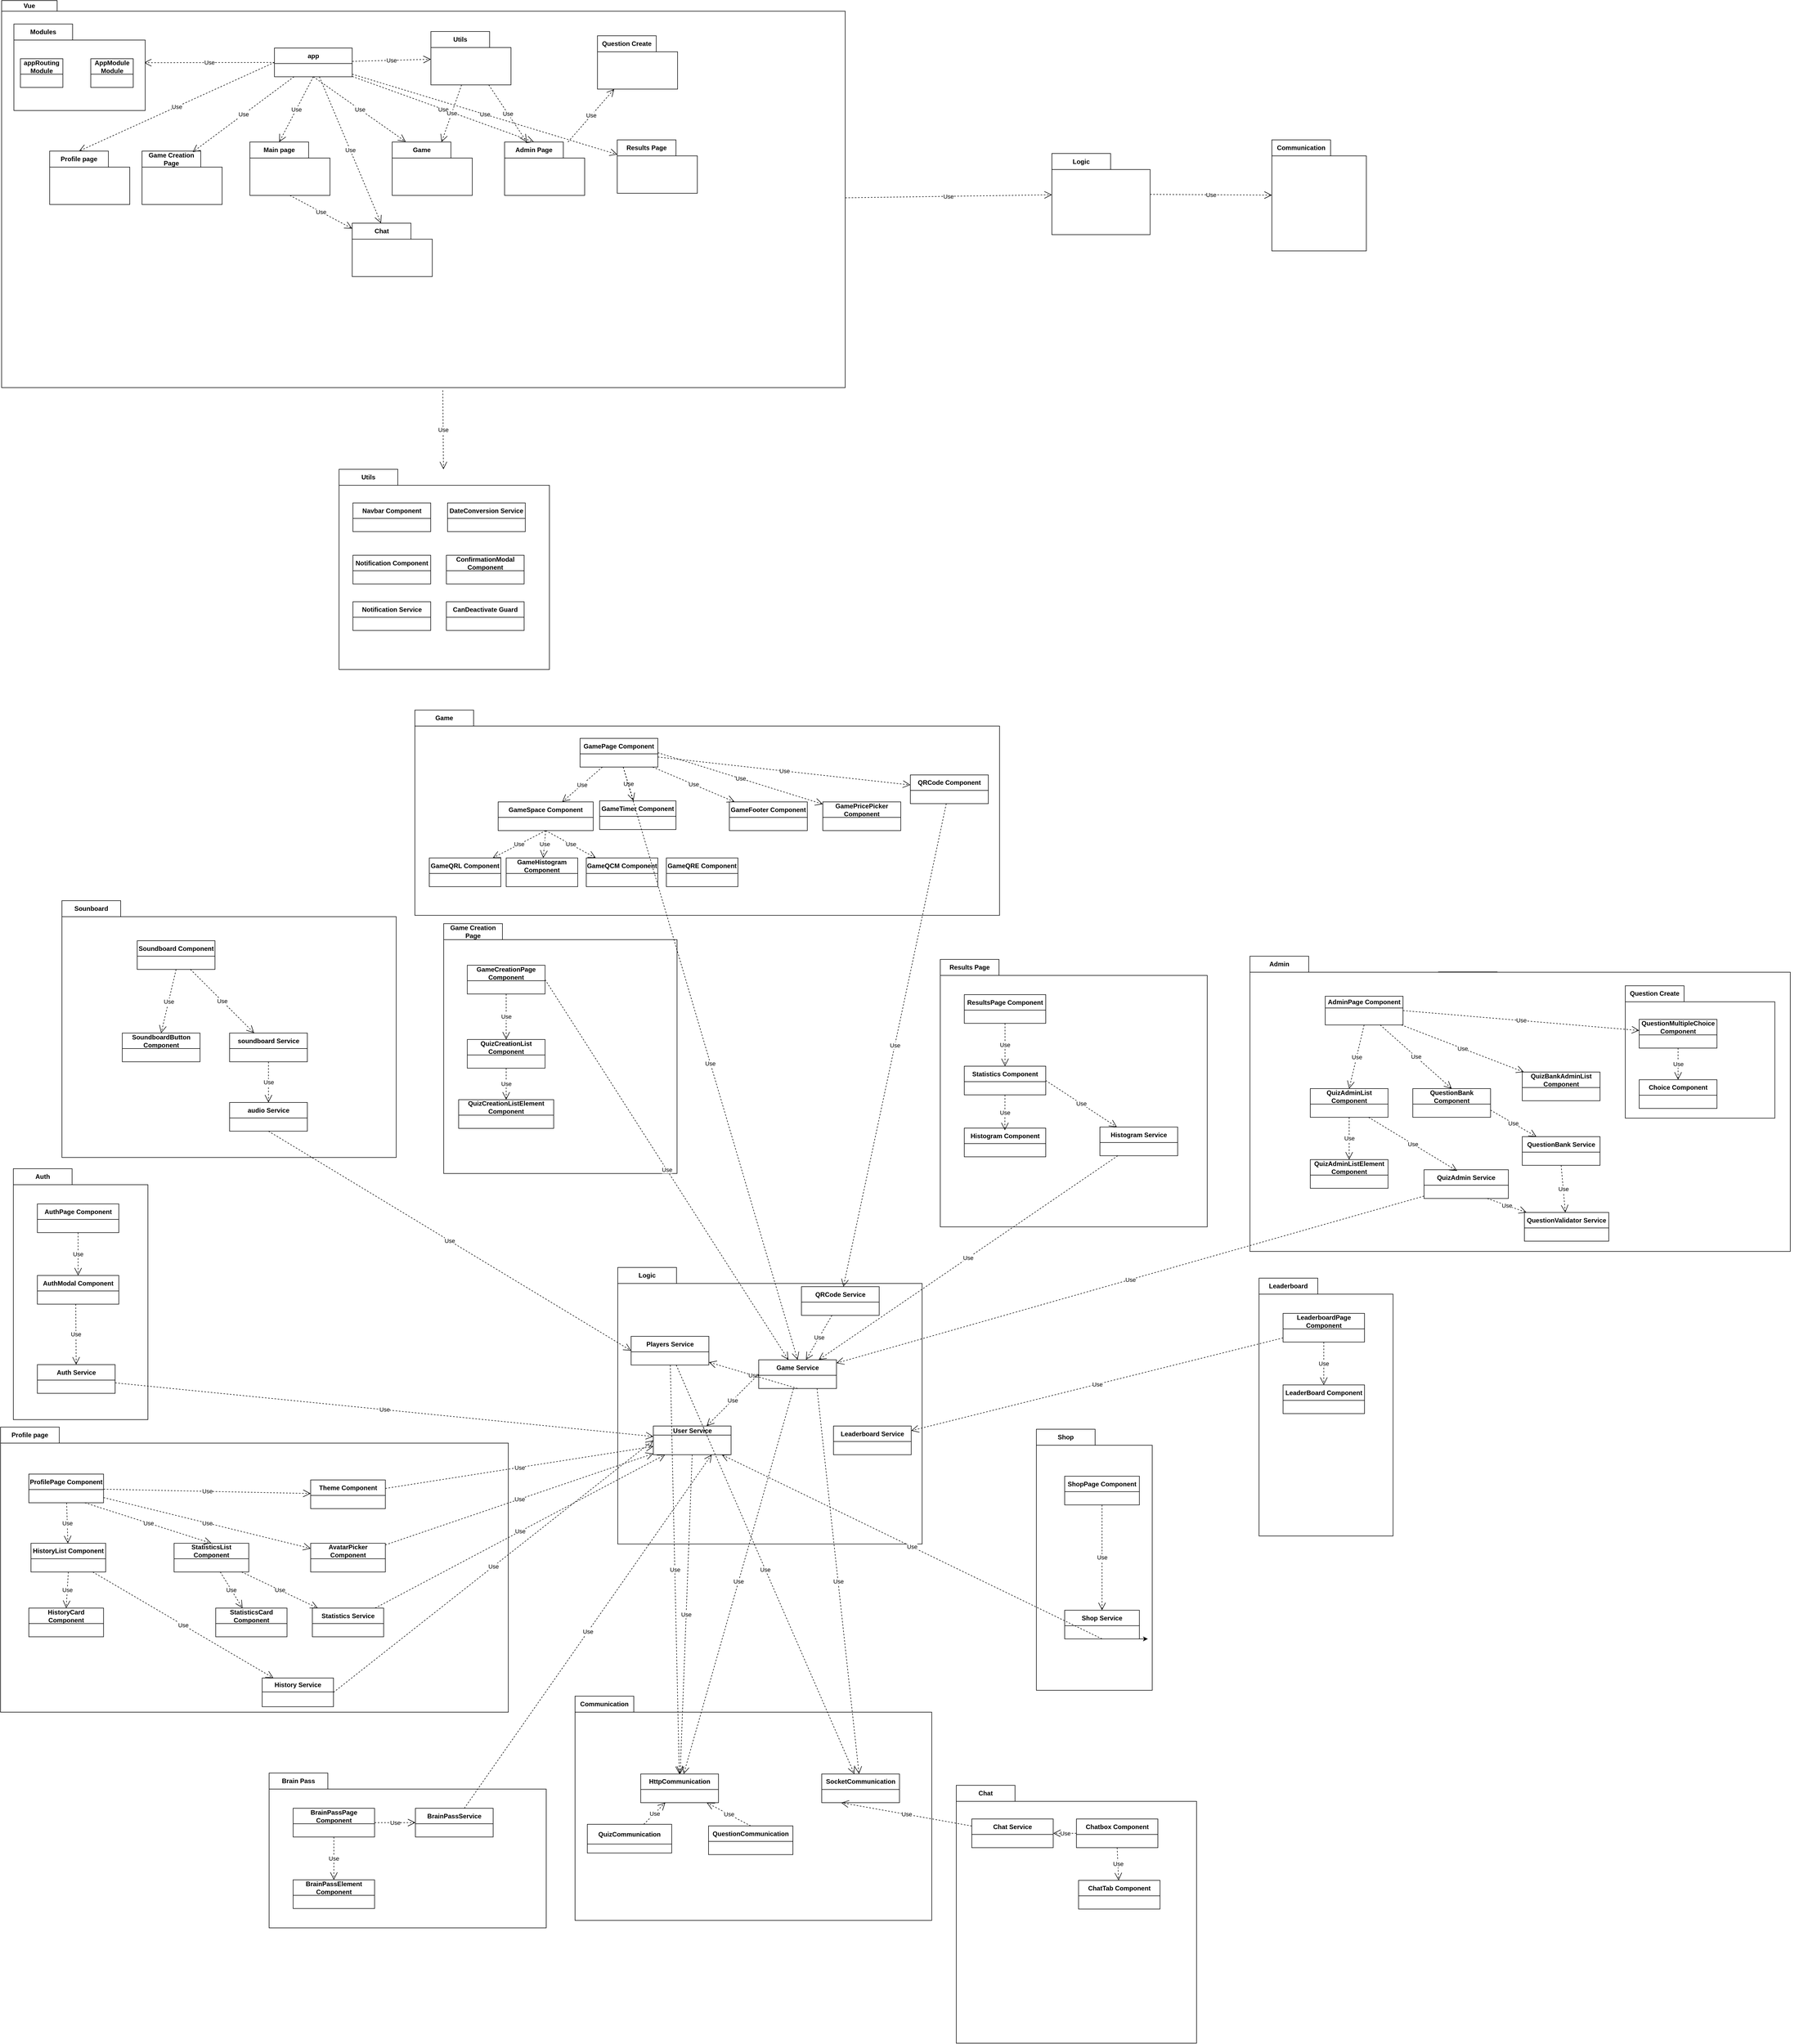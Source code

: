 <mxfile version="26.0.10">
  <diagram name="Page-1" id="VTYZQ3nmU_APvNgn6u0N">
    <mxGraphModel dx="3585" dy="1930" grid="0" gridSize="10" guides="1" tooltips="1" connect="1" arrows="1" fold="1" page="1" pageScale="1" pageWidth="5000" pageHeight="5000" math="0" shadow="0">
      <root>
        <mxCell id="0" />
        <mxCell id="1" parent="0" />
        <mxCell id="GFmlvdIAoADpp2P9gEfs-1" value="Vue" style="shape=folder;fontStyle=1;tabWidth=104;tabHeight=20;tabPosition=left;html=1;boundedLbl=1;labelInHeader=1;container=1;collapsible=0;whiteSpace=wrap;strokeColor=default;recursiveResize=0;" parent="1" vertex="1">
          <mxGeometry x="13" y="62" width="1580" height="725" as="geometry" />
        </mxCell>
        <mxCell id="GFmlvdIAoADpp2P9gEfs-47" value="Main page" style="shape=folder;fontStyle=1;tabWidth=110;tabHeight=30;tabPosition=left;html=1;boundedLbl=1;labelInHeader=1;container=1;collapsible=0;whiteSpace=wrap;" parent="GFmlvdIAoADpp2P9gEfs-1" vertex="1">
          <mxGeometry x="465" y="265" width="150" height="100" as="geometry" />
        </mxCell>
        <mxCell id="GFmlvdIAoADpp2P9gEfs-48" value="" style="html=1;strokeColor=none;resizeWidth=1;resizeHeight=1;fillColor=none;part=1;connectable=0;allowArrows=0;deletable=0;whiteSpace=wrap;" parent="GFmlvdIAoADpp2P9gEfs-47" vertex="1">
          <mxGeometry width="150" height="70" relative="1" as="geometry">
            <mxPoint y="30" as="offset" />
          </mxGeometry>
        </mxCell>
        <mxCell id="GFmlvdIAoADpp2P9gEfs-49" value="Admin Page" style="shape=folder;fontStyle=1;tabWidth=110;tabHeight=30;tabPosition=left;html=1;boundedLbl=1;labelInHeader=1;container=1;collapsible=0;whiteSpace=wrap;" parent="GFmlvdIAoADpp2P9gEfs-1" vertex="1">
          <mxGeometry x="942" y="265" width="150" height="100" as="geometry" />
        </mxCell>
        <mxCell id="GFmlvdIAoADpp2P9gEfs-50" value="" style="html=1;strokeColor=none;resizeWidth=1;resizeHeight=1;fillColor=none;part=1;connectable=0;allowArrows=0;deletable=0;whiteSpace=wrap;" parent="GFmlvdIAoADpp2P9gEfs-49" vertex="1">
          <mxGeometry width="150" height="70" relative="1" as="geometry">
            <mxPoint y="30" as="offset" />
          </mxGeometry>
        </mxCell>
        <mxCell id="GFmlvdIAoADpp2P9gEfs-56" value="app" style="swimlane;fontStyle=1;align=center;verticalAlign=middle;childLayout=stackLayout;horizontal=1;startSize=29;horizontalStack=0;resizeParent=1;resizeParentMax=0;resizeLast=0;collapsible=0;marginBottom=0;html=1;whiteSpace=wrap;" parent="GFmlvdIAoADpp2P9gEfs-1" vertex="1">
          <mxGeometry x="511" y="89" width="145.62" height="53.74" as="geometry" />
        </mxCell>
        <mxCell id="GFmlvdIAoADpp2P9gEfs-66" value="Use" style="endArrow=open;endSize=12;dashed=1;html=1;rounded=0;exitX=0.5;exitY=1;exitDx=0;exitDy=0;entryX=0;entryY=0;entryDx=55;entryDy=0;entryPerimeter=0;" parent="GFmlvdIAoADpp2P9gEfs-1" source="GFmlvdIAoADpp2P9gEfs-56" target="GFmlvdIAoADpp2P9gEfs-47" edge="1">
          <mxGeometry width="160" relative="1" as="geometry">
            <mxPoint x="361" y="341" as="sourcePoint" />
            <mxPoint x="521" y="341" as="targetPoint" />
          </mxGeometry>
        </mxCell>
        <mxCell id="GFmlvdIAoADpp2P9gEfs-68" value="Use" style="endArrow=open;endSize=12;dashed=1;html=1;rounded=0;entryX=0;entryY=0;entryDx=55;entryDy=0;entryPerimeter=0;" parent="GFmlvdIAoADpp2P9gEfs-1" source="GFmlvdIAoADpp2P9gEfs-56" target="GFmlvdIAoADpp2P9gEfs-49" edge="1">
          <mxGeometry width="160" relative="1" as="geometry">
            <mxPoint x="585" y="144" as="sourcePoint" />
            <mxPoint x="825" y="275" as="targetPoint" />
          </mxGeometry>
        </mxCell>
        <mxCell id="GFmlvdIAoADpp2P9gEfs-82" value="Utils" style="shape=folder;fontStyle=1;tabWidth=110;tabHeight=30;tabPosition=left;html=1;boundedLbl=1;labelInHeader=1;container=1;collapsible=0;whiteSpace=wrap;" parent="GFmlvdIAoADpp2P9gEfs-1" vertex="1">
          <mxGeometry x="804" y="58" width="150" height="100" as="geometry" />
        </mxCell>
        <mxCell id="GFmlvdIAoADpp2P9gEfs-83" value="" style="html=1;strokeColor=none;resizeWidth=1;resizeHeight=1;fillColor=none;part=1;connectable=0;allowArrows=0;deletable=0;whiteSpace=wrap;" parent="GFmlvdIAoADpp2P9gEfs-82" vertex="1">
          <mxGeometry width="150" height="70" relative="1" as="geometry">
            <mxPoint y="30" as="offset" />
          </mxGeometry>
        </mxCell>
        <mxCell id="GFmlvdIAoADpp2P9gEfs-87" value="Use" style="endArrow=open;endSize=12;dashed=1;html=1;rounded=0;" parent="GFmlvdIAoADpp2P9gEfs-1" source="GFmlvdIAoADpp2P9gEfs-56" target="GFmlvdIAoADpp2P9gEfs-82" edge="1">
          <mxGeometry width="160" relative="1" as="geometry">
            <mxPoint x="825" y="141" as="sourcePoint" />
            <mxPoint x="1165" y="264" as="targetPoint" />
          </mxGeometry>
        </mxCell>
        <mxCell id="GFmlvdIAoADpp2P9gEfs-88" value="Use" style="endArrow=open;endSize=12;dashed=1;html=1;rounded=0;" parent="GFmlvdIAoADpp2P9gEfs-1" source="GFmlvdIAoADpp2P9gEfs-82" target="GFmlvdIAoADpp2P9gEfs-49" edge="1">
          <mxGeometry width="160" relative="1" as="geometry">
            <mxPoint x="1160" y="207" as="sourcePoint" />
            <mxPoint x="1395" y="213" as="targetPoint" />
          </mxGeometry>
        </mxCell>
        <mxCell id="GFmlvdIAoADpp2P9gEfs-90" value="Question Create" style="shape=folder;fontStyle=1;tabWidth=110;tabHeight=30;tabPosition=left;html=1;boundedLbl=1;labelInHeader=1;container=1;collapsible=0;whiteSpace=wrap;" parent="GFmlvdIAoADpp2P9gEfs-1" vertex="1">
          <mxGeometry x="1116" y="66" width="150" height="99.87" as="geometry" />
        </mxCell>
        <mxCell id="GFmlvdIAoADpp2P9gEfs-91" value="" style="html=1;strokeColor=none;resizeWidth=1;resizeHeight=1;fillColor=none;part=1;connectable=0;allowArrows=0;deletable=0;whiteSpace=wrap;" parent="GFmlvdIAoADpp2P9gEfs-90" vertex="1">
          <mxGeometry width="150" height="69.909" relative="1" as="geometry">
            <mxPoint y="30" as="offset" />
          </mxGeometry>
        </mxCell>
        <mxCell id="GFmlvdIAoADpp2P9gEfs-92" value="Use" style="endArrow=open;endSize=12;dashed=1;html=1;rounded=0;" parent="GFmlvdIAoADpp2P9gEfs-1" source="GFmlvdIAoADpp2P9gEfs-49" target="GFmlvdIAoADpp2P9gEfs-90" edge="1">
          <mxGeometry width="160" relative="1" as="geometry">
            <mxPoint x="922" y="168" as="sourcePoint" />
            <mxPoint x="994" y="275" as="targetPoint" />
          </mxGeometry>
        </mxCell>
        <mxCell id="GFmlvdIAoADpp2P9gEfs-101" value="Game Creation Page" style="shape=folder;fontStyle=1;tabWidth=110;tabHeight=30;tabPosition=left;html=1;boundedLbl=1;labelInHeader=1;container=1;collapsible=0;whiteSpace=wrap;" parent="GFmlvdIAoADpp2P9gEfs-1" vertex="1">
          <mxGeometry x="263" y="282" width="150" height="100" as="geometry" />
        </mxCell>
        <mxCell id="GFmlvdIAoADpp2P9gEfs-102" value="" style="html=1;strokeColor=none;resizeWidth=1;resizeHeight=1;fillColor=none;part=1;connectable=0;allowArrows=0;deletable=0;whiteSpace=wrap;" parent="GFmlvdIAoADpp2P9gEfs-101" vertex="1">
          <mxGeometry width="150" height="70" relative="1" as="geometry">
            <mxPoint y="30" as="offset" />
          </mxGeometry>
        </mxCell>
        <mxCell id="GFmlvdIAoADpp2P9gEfs-103" value="Use" style="endArrow=open;endSize=12;dashed=1;html=1;rounded=0;entryX=0.633;entryY=0.018;entryDx=0;entryDy=0;entryPerimeter=0;" parent="GFmlvdIAoADpp2P9gEfs-1" source="GFmlvdIAoADpp2P9gEfs-56" target="GFmlvdIAoADpp2P9gEfs-101" edge="1">
          <mxGeometry width="160" relative="1" as="geometry">
            <mxPoint x="594" y="153" as="sourcePoint" />
            <mxPoint x="774" y="278" as="targetPoint" />
          </mxGeometry>
        </mxCell>
        <mxCell id="GFmlvdIAoADpp2P9gEfs-109" value="Game" style="shape=folder;fontStyle=1;tabWidth=110;tabHeight=30;tabPosition=left;html=1;boundedLbl=1;labelInHeader=1;container=1;collapsible=0;whiteSpace=wrap;" parent="GFmlvdIAoADpp2P9gEfs-1" vertex="1">
          <mxGeometry x="731.5" y="265" width="150" height="100" as="geometry" />
        </mxCell>
        <mxCell id="GFmlvdIAoADpp2P9gEfs-110" value="" style="html=1;strokeColor=none;resizeWidth=1;resizeHeight=1;fillColor=none;part=1;connectable=0;allowArrows=0;deletable=0;whiteSpace=wrap;" parent="GFmlvdIAoADpp2P9gEfs-109" vertex="1">
          <mxGeometry width="150" height="70" relative="1" as="geometry">
            <mxPoint y="30" as="offset" />
          </mxGeometry>
        </mxCell>
        <mxCell id="GFmlvdIAoADpp2P9gEfs-112" value="Use" style="endArrow=open;endSize=12;dashed=1;html=1;rounded=0;" parent="GFmlvdIAoADpp2P9gEfs-1" source="GFmlvdIAoADpp2P9gEfs-82" target="GFmlvdIAoADpp2P9gEfs-109" edge="1">
          <mxGeometry width="160" relative="1" as="geometry">
            <mxPoint x="610" y="148" as="sourcePoint" />
            <mxPoint x="767" y="274" as="targetPoint" />
          </mxGeometry>
        </mxCell>
        <mxCell id="GFmlvdIAoADpp2P9gEfs-111" value="Use" style="endArrow=open;endSize=12;dashed=1;html=1;rounded=0;entryX=0.169;entryY=-0.006;entryDx=0;entryDy=0;entryPerimeter=0;exitX=0.5;exitY=1;exitDx=0;exitDy=0;" parent="GFmlvdIAoADpp2P9gEfs-1" source="GFmlvdIAoADpp2P9gEfs-56" target="GFmlvdIAoADpp2P9gEfs-109" edge="1">
          <mxGeometry width="160" relative="1" as="geometry">
            <mxPoint x="421" y="-195" as="sourcePoint" />
            <mxPoint x="828" y="-58" as="targetPoint" />
          </mxGeometry>
        </mxCell>
        <mxCell id="8kQ3t3BOulMbd9fAXTqf-4" value="Profile page" style="shape=folder;fontStyle=1;tabWidth=110;tabHeight=30;tabPosition=left;html=1;boundedLbl=1;labelInHeader=1;container=1;collapsible=0;whiteSpace=wrap;" parent="GFmlvdIAoADpp2P9gEfs-1" vertex="1">
          <mxGeometry x="90" y="282" width="150" height="100" as="geometry" />
        </mxCell>
        <mxCell id="8kQ3t3BOulMbd9fAXTqf-5" value="" style="html=1;strokeColor=none;resizeWidth=1;resizeHeight=1;fillColor=none;part=1;connectable=0;allowArrows=0;deletable=0;whiteSpace=wrap;" parent="8kQ3t3BOulMbd9fAXTqf-4" vertex="1">
          <mxGeometry width="150" height="70" relative="1" as="geometry">
            <mxPoint y="30" as="offset" />
          </mxGeometry>
        </mxCell>
        <mxCell id="8kQ3t3BOulMbd9fAXTqf-8" value="Use" style="endArrow=open;endSize=12;dashed=1;html=1;rounded=0;exitX=0;exitY=0.5;exitDx=0;exitDy=0;entryX=0;entryY=0;entryDx=55;entryDy=0;entryPerimeter=0;" parent="GFmlvdIAoADpp2P9gEfs-1" source="GFmlvdIAoADpp2P9gEfs-56" target="8kQ3t3BOulMbd9fAXTqf-4" edge="1">
          <mxGeometry width="160" relative="1" as="geometry">
            <mxPoint x="231" y="272" as="sourcePoint" />
            <mxPoint x="391" y="272" as="targetPoint" />
          </mxGeometry>
        </mxCell>
        <mxCell id="8kQ3t3BOulMbd9fAXTqf-20" value="Chat" style="shape=folder;fontStyle=1;tabWidth=110;tabHeight=30;tabPosition=left;html=1;boundedLbl=1;labelInHeader=1;container=1;collapsible=0;whiteSpace=wrap;" parent="GFmlvdIAoADpp2P9gEfs-1" vertex="1">
          <mxGeometry x="656.62" y="417" width="150" height="100" as="geometry" />
        </mxCell>
        <mxCell id="8kQ3t3BOulMbd9fAXTqf-21" value="" style="html=1;strokeColor=none;resizeWidth=1;resizeHeight=1;fillColor=none;part=1;connectable=0;allowArrows=0;deletable=0;whiteSpace=wrap;" parent="8kQ3t3BOulMbd9fAXTqf-20" vertex="1">
          <mxGeometry width="150" height="70" relative="1" as="geometry">
            <mxPoint y="30" as="offset" />
          </mxGeometry>
        </mxCell>
        <mxCell id="8kQ3t3BOulMbd9fAXTqf-22" value="Use" style="endArrow=open;endSize=12;dashed=1;html=1;rounded=0;" parent="GFmlvdIAoADpp2P9gEfs-1" source="GFmlvdIAoADpp2P9gEfs-56" target="8kQ3t3BOulMbd9fAXTqf-20" edge="1">
          <mxGeometry width="160" relative="1" as="geometry">
            <mxPoint x="461" y="250" as="sourcePoint" />
            <mxPoint x="621" y="250" as="targetPoint" />
          </mxGeometry>
        </mxCell>
        <mxCell id="8kQ3t3BOulMbd9fAXTqf-23" value="Use" style="endArrow=open;endSize=12;dashed=1;html=1;rounded=0;exitX=0.5;exitY=1;exitDx=0;exitDy=0;exitPerimeter=0;" parent="GFmlvdIAoADpp2P9gEfs-1" source="GFmlvdIAoADpp2P9gEfs-47" target="8kQ3t3BOulMbd9fAXTqf-20" edge="1">
          <mxGeometry width="160" relative="1" as="geometry">
            <mxPoint x="461" y="250" as="sourcePoint" />
            <mxPoint x="621" y="250" as="targetPoint" />
          </mxGeometry>
        </mxCell>
        <mxCell id="8kQ3t3BOulMbd9fAXTqf-40" value="Use" style="endArrow=open;endSize=12;dashed=1;html=1;rounded=0;entryX=0.99;entryY=0.447;entryDx=0;entryDy=0;entryPerimeter=0;" parent="GFmlvdIAoADpp2P9gEfs-1" source="GFmlvdIAoADpp2P9gEfs-56" target="8kQ3t3BOulMbd9fAXTqf-42" edge="1">
          <mxGeometry width="160" relative="1" as="geometry">
            <mxPoint x="521" y="126" as="sourcePoint" />
            <mxPoint x="297" y="115.973" as="targetPoint" />
          </mxGeometry>
        </mxCell>
        <mxCell id="8kQ3t3BOulMbd9fAXTqf-51" value="Results Page" style="shape=folder;fontStyle=1;tabWidth=110;tabHeight=30;tabPosition=left;html=1;boundedLbl=1;labelInHeader=1;container=1;collapsible=0;whiteSpace=wrap;" parent="GFmlvdIAoADpp2P9gEfs-1" vertex="1">
          <mxGeometry x="1153" y="261" width="150" height="100" as="geometry" />
        </mxCell>
        <mxCell id="8kQ3t3BOulMbd9fAXTqf-52" value="" style="html=1;strokeColor=none;resizeWidth=1;resizeHeight=1;fillColor=none;part=1;connectable=0;allowArrows=0;deletable=0;whiteSpace=wrap;" parent="8kQ3t3BOulMbd9fAXTqf-51" vertex="1">
          <mxGeometry width="150" height="70" relative="1" as="geometry">
            <mxPoint y="30" as="offset" />
          </mxGeometry>
        </mxCell>
        <mxCell id="8kQ3t3BOulMbd9fAXTqf-53" value="Use" style="endArrow=open;endSize=12;dashed=1;html=1;rounded=0;" parent="GFmlvdIAoADpp2P9gEfs-1" source="GFmlvdIAoADpp2P9gEfs-56" target="8kQ3t3BOulMbd9fAXTqf-51" edge="1">
          <mxGeometry width="160" relative="1" as="geometry">
            <mxPoint x="667" y="152" as="sourcePoint" />
            <mxPoint x="1007" y="275" as="targetPoint" />
          </mxGeometry>
        </mxCell>
        <mxCell id="8kQ3t3BOulMbd9fAXTqf-42" value="Modules" style="shape=folder;fontStyle=1;tabWidth=110;tabHeight=30;tabPosition=left;html=1;boundedLbl=1;labelInHeader=1;container=1;collapsible=0;whiteSpace=wrap;recursiveResize=0;" parent="GFmlvdIAoADpp2P9gEfs-1" vertex="1">
          <mxGeometry x="23" y="44" width="246" height="162" as="geometry" />
        </mxCell>
        <mxCell id="8kQ3t3BOulMbd9fAXTqf-43" value="" style="html=1;strokeColor=none;resizeWidth=1;resizeHeight=1;fillColor=none;part=1;connectable=0;allowArrows=0;deletable=0;whiteSpace=wrap;recursiveResize=0;" parent="8kQ3t3BOulMbd9fAXTqf-42" vertex="1">
          <mxGeometry width="416" height="215.6" relative="1" as="geometry">
            <mxPoint y="30" as="offset" />
          </mxGeometry>
        </mxCell>
        <mxCell id="8kQ3t3BOulMbd9fAXTqf-44" value="appRouting Module" style="swimlane;fontStyle=1;align=center;verticalAlign=middle;childLayout=stackLayout;horizontal=1;startSize=29;horizontalStack=0;resizeParent=1;resizeParentMax=0;resizeLast=0;collapsible=0;marginBottom=0;html=1;whiteSpace=wrap;" parent="8kQ3t3BOulMbd9fAXTqf-42" vertex="1">
          <mxGeometry x="12.23" y="65" width="79.521" height="53.74" as="geometry" />
        </mxCell>
        <mxCell id="8kQ3t3BOulMbd9fAXTqf-45" value="AppModule Module" style="swimlane;fontStyle=1;align=center;verticalAlign=middle;childLayout=stackLayout;horizontal=1;startSize=29;horizontalStack=0;resizeParent=1;resizeParentMax=0;resizeLast=0;collapsible=0;marginBottom=0;html=1;whiteSpace=wrap;" parent="8kQ3t3BOulMbd9fAXTqf-42" vertex="1">
          <mxGeometry x="144" y="65" width="79.52" height="53.74" as="geometry" />
        </mxCell>
        <mxCell id="GFmlvdIAoADpp2P9gEfs-51" value="Main Page" style="shape=folder;fontStyle=1;tabWidth=110;tabHeight=30;tabPosition=left;html=1;boundedLbl=1;labelInHeader=1;container=1;collapsible=0;whiteSpace=wrap;recursiveResize=0;" parent="1" vertex="1">
          <mxGeometry x="2704" y="1881.5" width="400" height="353" as="geometry" />
        </mxCell>
        <mxCell id="GFmlvdIAoADpp2P9gEfs-52" value="" style="html=1;strokeColor=none;resizeWidth=1;resizeHeight=1;fillColor=none;part=1;connectable=0;allowArrows=0;deletable=0;whiteSpace=wrap;" parent="GFmlvdIAoADpp2P9gEfs-51" vertex="1">
          <mxGeometry width="454" height="318" relative="1" as="geometry">
            <mxPoint y="30" as="offset" />
          </mxGeometry>
        </mxCell>
        <mxCell id="GFmlvdIAoADpp2P9gEfs-29" value="MainPage" style="swimlane;fontStyle=1;align=center;verticalAlign=middle;childLayout=stackLayout;horizontal=1;startSize=29;horizontalStack=0;resizeParent=1;resizeParentMax=0;resizeLast=0;collapsible=0;marginBottom=0;html=1;whiteSpace=wrap;" parent="GFmlvdIAoADpp2P9gEfs-51" vertex="1">
          <mxGeometry x="113" y="73" width="145.62" height="53.74" as="geometry" />
        </mxCell>
        <mxCell id="GFmlvdIAoADpp2P9gEfs-54" value="JoinGameComponent" style="swimlane;fontStyle=1;align=center;verticalAlign=middle;childLayout=stackLayout;horizontal=1;startSize=29;horizontalStack=0;resizeParent=1;resizeParentMax=0;resizeLast=0;collapsible=0;marginBottom=0;html=1;whiteSpace=wrap;" parent="GFmlvdIAoADpp2P9gEfs-51" vertex="1">
          <mxGeometry x="113" y="248" width="145.62" height="53.74" as="geometry" />
        </mxCell>
        <mxCell id="GFmlvdIAoADpp2P9gEfs-55" value="Use" style="endArrow=open;endSize=12;dashed=1;html=1;rounded=0;exitX=0.5;exitY=1;exitDx=0;exitDy=0;entryX=0.5;entryY=0;entryDx=0;entryDy=0;" parent="GFmlvdIAoADpp2P9gEfs-51" source="GFmlvdIAoADpp2P9gEfs-29" target="GFmlvdIAoADpp2P9gEfs-54" edge="1">
          <mxGeometry width="160" relative="1" as="geometry">
            <mxPoint x="80" y="234" as="sourcePoint" />
            <mxPoint x="240" y="234" as="targetPoint" />
          </mxGeometry>
        </mxCell>
        <mxCell id="GFmlvdIAoADpp2P9gEfs-69" value="Admin" style="shape=folder;fontStyle=1;tabWidth=110;tabHeight=30;tabPosition=left;html=1;boundedLbl=1;labelInHeader=1;container=1;collapsible=0;whiteSpace=wrap;recursiveResize=0;" parent="1" vertex="1">
          <mxGeometry x="2351" y="1852" width="1012" height="553" as="geometry" />
        </mxCell>
        <mxCell id="GFmlvdIAoADpp2P9gEfs-70" value="" style="html=1;strokeColor=none;resizeWidth=1;resizeHeight=1;fillColor=none;part=1;connectable=0;allowArrows=0;deletable=0;whiteSpace=wrap;" parent="GFmlvdIAoADpp2P9gEfs-69" vertex="1">
          <mxGeometry width="454" height="318" relative="1" as="geometry">
            <mxPoint y="30" as="offset" />
          </mxGeometry>
        </mxCell>
        <mxCell id="GFmlvdIAoADpp2P9gEfs-71" value="AdminPage Component" style="swimlane;fontStyle=1;align=center;verticalAlign=middle;childLayout=stackLayout;horizontal=1;startSize=22;horizontalStack=0;resizeParent=1;resizeParentMax=0;resizeLast=0;collapsible=0;marginBottom=0;html=1;whiteSpace=wrap;" parent="GFmlvdIAoADpp2P9gEfs-69" vertex="1">
          <mxGeometry x="141" y="75" width="145.62" height="53.74" as="geometry" />
        </mxCell>
        <mxCell id="GFmlvdIAoADpp2P9gEfs-72" value="QuizAdminList Component" style="swimlane;fontStyle=1;align=center;verticalAlign=middle;childLayout=stackLayout;horizontal=1;startSize=29;horizontalStack=0;resizeParent=1;resizeParentMax=0;resizeLast=0;collapsible=0;marginBottom=0;html=1;whiteSpace=wrap;" parent="GFmlvdIAoADpp2P9gEfs-69" vertex="1">
          <mxGeometry x="113" y="248" width="145.62" height="53.74" as="geometry" />
        </mxCell>
        <mxCell id="GFmlvdIAoADpp2P9gEfs-73" value="Use" style="endArrow=open;endSize=12;dashed=1;html=1;rounded=0;exitX=0.5;exitY=1;exitDx=0;exitDy=0;entryX=0.5;entryY=0;entryDx=0;entryDy=0;" parent="GFmlvdIAoADpp2P9gEfs-69" source="GFmlvdIAoADpp2P9gEfs-71" target="GFmlvdIAoADpp2P9gEfs-72" edge="1">
          <mxGeometry width="160" relative="1" as="geometry">
            <mxPoint x="80" y="234" as="sourcePoint" />
            <mxPoint x="240" y="234" as="targetPoint" />
          </mxGeometry>
        </mxCell>
        <mxCell id="GFmlvdIAoADpp2P9gEfs-75" value="QuestionBank Component" style="swimlane;fontStyle=1;align=center;verticalAlign=middle;childLayout=stackLayout;horizontal=1;startSize=29;horizontalStack=0;resizeParent=1;resizeParentMax=0;resizeLast=0;collapsible=0;marginBottom=0;html=1;whiteSpace=wrap;" parent="GFmlvdIAoADpp2P9gEfs-69" vertex="1">
          <mxGeometry x="305" y="248" width="145.62" height="53.74" as="geometry" />
        </mxCell>
        <mxCell id="GFmlvdIAoADpp2P9gEfs-77" value="Use" style="endArrow=open;endSize=12;dashed=1;html=1;rounded=0;exitX=0.5;exitY=1;exitDx=0;exitDy=0;" parent="GFmlvdIAoADpp2P9gEfs-69" source="GFmlvdIAoADpp2P9gEfs-72" target="GFmlvdIAoADpp2P9gEfs-78" edge="1">
          <mxGeometry width="160" relative="1" as="geometry">
            <mxPoint x="251" y="208" as="sourcePoint" />
            <mxPoint x="189" y="383" as="targetPoint" />
          </mxGeometry>
        </mxCell>
        <mxCell id="GFmlvdIAoADpp2P9gEfs-78" value="QuizAdminListElement Component" style="swimlane;fontStyle=1;align=center;verticalAlign=middle;childLayout=stackLayout;horizontal=1;startSize=29;horizontalStack=0;resizeParent=1;resizeParentMax=0;resizeLast=0;collapsible=0;marginBottom=0;html=1;whiteSpace=wrap;" parent="GFmlvdIAoADpp2P9gEfs-69" vertex="1">
          <mxGeometry x="113" y="381" width="145.62" height="53.74" as="geometry" />
        </mxCell>
        <mxCell id="GFmlvdIAoADpp2P9gEfs-76" value="Use" style="endArrow=open;endSize=12;dashed=1;html=1;rounded=0;entryX=0.5;entryY=0;entryDx=0;entryDy=0;" parent="GFmlvdIAoADpp2P9gEfs-69" source="GFmlvdIAoADpp2P9gEfs-71" target="GFmlvdIAoADpp2P9gEfs-75" edge="1">
          <mxGeometry width="160" relative="1" as="geometry">
            <mxPoint x="214" y="125" as="sourcePoint" />
            <mxPoint x="196" y="258" as="targetPoint" />
          </mxGeometry>
        </mxCell>
        <mxCell id="GFmlvdIAoADpp2P9gEfs-142" value="QuizBankAdminList Component" style="swimlane;fontStyle=1;align=center;verticalAlign=middle;childLayout=stackLayout;horizontal=1;startSize=29;horizontalStack=0;resizeParent=1;resizeParentMax=0;resizeLast=0;collapsible=0;marginBottom=0;html=1;whiteSpace=wrap;" parent="GFmlvdIAoADpp2P9gEfs-69" vertex="1">
          <mxGeometry x="510" y="217.0" width="145.62" height="53.74" as="geometry" />
        </mxCell>
        <mxCell id="GFmlvdIAoADpp2P9gEfs-143" value="Use" style="endArrow=open;endSize=12;dashed=1;html=1;rounded=0;" parent="GFmlvdIAoADpp2P9gEfs-69" source="GFmlvdIAoADpp2P9gEfs-71" target="GFmlvdIAoADpp2P9gEfs-142" edge="1">
          <mxGeometry width="160" relative="1" as="geometry">
            <mxPoint x="254" y="139" as="sourcePoint" />
            <mxPoint x="388" y="258" as="targetPoint" />
          </mxGeometry>
        </mxCell>
        <mxCell id="ZUoT_b0gBWeLPFFbj2vS-19" value="QuizAdmin Service" style="swimlane;fontStyle=1;align=center;verticalAlign=middle;childLayout=stackLayout;horizontal=1;startSize=29;horizontalStack=0;resizeParent=1;resizeParentMax=0;resizeLast=0;collapsible=0;marginBottom=0;html=1;whiteSpace=wrap;" parent="GFmlvdIAoADpp2P9gEfs-69" vertex="1">
          <mxGeometry x="326" y="400" width="158" height="53.74" as="geometry" />
        </mxCell>
        <mxCell id="ZUoT_b0gBWeLPFFbj2vS-20" value="Use" style="endArrow=open;endSize=12;dashed=1;html=1;rounded=0;entryX=0.392;entryY=0.039;entryDx=0;entryDy=0;entryPerimeter=0;exitX=0.75;exitY=1;exitDx=0;exitDy=0;" parent="GFmlvdIAoADpp2P9gEfs-69" source="GFmlvdIAoADpp2P9gEfs-72" target="ZUoT_b0gBWeLPFFbj2vS-19" edge="1">
          <mxGeometry width="160" relative="1" as="geometry">
            <mxPoint x="391" y="304" as="sourcePoint" />
            <mxPoint x="395" y="497" as="targetPoint" />
          </mxGeometry>
        </mxCell>
        <mxCell id="ZUoT_b0gBWeLPFFbj2vS-21" value="Use" style="endArrow=open;endSize=12;dashed=1;html=1;rounded=0;exitX=0.5;exitY=1;exitDx=0;exitDy=0;" parent="GFmlvdIAoADpp2P9gEfs-69" source="8kQ3t3BOulMbd9fAXTqf-117" target="8kQ3t3BOulMbd9fAXTqf-134" edge="1">
          <mxGeometry width="160" relative="1" as="geometry">
            <mxPoint x="128" y="392" as="sourcePoint" />
            <mxPoint x="288" y="392" as="targetPoint" />
          </mxGeometry>
        </mxCell>
        <mxCell id="8kQ3t3BOulMbd9fAXTqf-134" value="QuestionValidator Service" style="swimlane;fontStyle=1;align=center;verticalAlign=middle;childLayout=stackLayout;horizontal=1;startSize=29;horizontalStack=0;resizeParent=1;resizeParentMax=0;resizeLast=0;collapsible=0;marginBottom=0;html=1;whiteSpace=wrap;" parent="GFmlvdIAoADpp2P9gEfs-69" vertex="1">
          <mxGeometry x="514" y="480" width="158" height="53.74" as="geometry" />
        </mxCell>
        <mxCell id="ZUoT_b0gBWeLPFFbj2vS-22" value="Use" style="endArrow=open;endSize=12;dashed=1;html=1;rounded=0;exitX=0.75;exitY=1;exitDx=0;exitDy=0;" parent="GFmlvdIAoADpp2P9gEfs-69" source="ZUoT_b0gBWeLPFFbj2vS-19" target="8kQ3t3BOulMbd9fAXTqf-134" edge="1">
          <mxGeometry width="160" relative="1" as="geometry">
            <mxPoint x="521" y="252" as="sourcePoint" />
            <mxPoint x="681" y="252" as="targetPoint" />
          </mxGeometry>
        </mxCell>
        <mxCell id="8kQ3t3BOulMbd9fAXTqf-117" value="QuestionBank Service" style="swimlane;fontStyle=1;align=center;verticalAlign=middle;childLayout=stackLayout;horizontal=1;startSize=29;horizontalStack=0;resizeParent=1;resizeParentMax=0;resizeLast=0;collapsible=0;marginBottom=0;html=1;whiteSpace=wrap;" parent="GFmlvdIAoADpp2P9gEfs-69" vertex="1">
          <mxGeometry x="510" y="338" width="145.62" height="53.74" as="geometry" />
        </mxCell>
        <mxCell id="ZUoT_b0gBWeLPFFbj2vS-26" value="Use" style="endArrow=open;endSize=12;dashed=1;html=1;rounded=0;exitX=1;exitY=0.75;exitDx=0;exitDy=0;" parent="GFmlvdIAoADpp2P9gEfs-69" source="GFmlvdIAoADpp2P9gEfs-75" target="8kQ3t3BOulMbd9fAXTqf-117" edge="1">
          <mxGeometry width="160" relative="1" as="geometry">
            <mxPoint x="313" y="334" as="sourcePoint" />
            <mxPoint x="473" y="334" as="targetPoint" />
          </mxGeometry>
        </mxCell>
        <mxCell id="GFmlvdIAoADpp2P9gEfs-94" value="Question Create" style="shape=folder;fontStyle=1;tabWidth=110;tabHeight=30;tabPosition=left;html=1;boundedLbl=1;labelInHeader=1;container=1;collapsible=0;whiteSpace=wrap;recursiveResize=0;" parent="GFmlvdIAoADpp2P9gEfs-69" vertex="1">
          <mxGeometry x="703" y="55.37" width="280" height="248" as="geometry" />
        </mxCell>
        <mxCell id="GFmlvdIAoADpp2P9gEfs-95" value="" style="html=1;strokeColor=none;resizeWidth=1;resizeHeight=1;fillColor=none;part=1;connectable=0;allowArrows=0;deletable=0;whiteSpace=wrap;" parent="GFmlvdIAoADpp2P9gEfs-94" vertex="1">
          <mxGeometry width="358" height="272" relative="1" as="geometry">
            <mxPoint y="30" as="offset" />
          </mxGeometry>
        </mxCell>
        <mxCell id="GFmlvdIAoADpp2P9gEfs-96" value="QuestionMultipleChoice Component" style="swimlane;fontStyle=1;align=center;verticalAlign=middle;childLayout=stackLayout;horizontal=1;startSize=29;horizontalStack=0;resizeParent=1;resizeParentMax=0;resizeLast=0;collapsible=0;marginBottom=0;html=1;whiteSpace=wrap;" parent="GFmlvdIAoADpp2P9gEfs-94" vertex="1">
          <mxGeometry x="26" y="63" width="145.62" height="53.74" as="geometry" />
        </mxCell>
        <mxCell id="GFmlvdIAoADpp2P9gEfs-98" value="Choice Component" style="swimlane;fontStyle=1;align=center;verticalAlign=middle;childLayout=stackLayout;horizontal=1;startSize=29;horizontalStack=0;resizeParent=1;resizeParentMax=0;resizeLast=0;collapsible=0;marginBottom=0;html=1;whiteSpace=wrap;" parent="GFmlvdIAoADpp2P9gEfs-94" vertex="1">
          <mxGeometry x="26" y="176" width="145.62" height="53.74" as="geometry" />
        </mxCell>
        <mxCell id="GFmlvdIAoADpp2P9gEfs-100" value="Use" style="endArrow=open;endSize=12;dashed=1;html=1;rounded=0;exitX=0.5;exitY=1;exitDx=0;exitDy=0;entryX=0.5;entryY=0;entryDx=0;entryDy=0;" parent="GFmlvdIAoADpp2P9gEfs-94" source="GFmlvdIAoADpp2P9gEfs-96" target="GFmlvdIAoADpp2P9gEfs-98" edge="1">
          <mxGeometry width="160" relative="1" as="geometry">
            <mxPoint x="31" y="104" as="sourcePoint" />
            <mxPoint x="191" y="104" as="targetPoint" />
          </mxGeometry>
        </mxCell>
        <mxCell id="8kQ3t3BOulMbd9fAXTqf-2" value="Use" style="endArrow=open;endSize=12;dashed=1;html=1;rounded=0;exitX=1;exitY=0.5;exitDx=0;exitDy=0;" parent="GFmlvdIAoADpp2P9gEfs-69" source="GFmlvdIAoADpp2P9gEfs-71" target="GFmlvdIAoADpp2P9gEfs-96" edge="1">
          <mxGeometry width="160" relative="1" as="geometry">
            <mxPoint x="20" y="195.87" as="sourcePoint" />
            <mxPoint x="517" y="260" as="targetPoint" />
          </mxGeometry>
        </mxCell>
        <mxCell id="GFmlvdIAoADpp2P9gEfs-84" value="Utils" style="shape=folder;fontStyle=1;tabWidth=110;tabHeight=30;tabPosition=left;html=1;boundedLbl=1;labelInHeader=1;container=1;collapsible=0;whiteSpace=wrap;recursiveResize=0;" parent="1" vertex="1">
          <mxGeometry x="645" y="940" width="394" height="375" as="geometry" />
        </mxCell>
        <mxCell id="GFmlvdIAoADpp2P9gEfs-85" value="" style="html=1;strokeColor=none;resizeWidth=1;resizeHeight=1;fillColor=none;part=1;connectable=0;allowArrows=0;deletable=0;whiteSpace=wrap;" parent="GFmlvdIAoADpp2P9gEfs-84" vertex="1">
          <mxGeometry width="552" height="395.5" relative="1" as="geometry">
            <mxPoint y="30" as="offset" />
          </mxGeometry>
        </mxCell>
        <mxCell id="GFmlvdIAoADpp2P9gEfs-58" value="Navbar Component" style="swimlane;fontStyle=1;align=center;verticalAlign=middle;childLayout=stackLayout;horizontal=1;startSize=29;horizontalStack=0;resizeParent=1;resizeParentMax=0;resizeLast=0;collapsible=0;marginBottom=0;html=1;whiteSpace=wrap;" parent="GFmlvdIAoADpp2P9gEfs-84" vertex="1">
          <mxGeometry x="26" y="63" width="145.62" height="53.74" as="geometry" />
        </mxCell>
        <mxCell id="GFmlvdIAoADpp2P9gEfs-57" value="Notification Component" style="swimlane;fontStyle=1;align=center;verticalAlign=middle;childLayout=stackLayout;horizontal=1;startSize=29;horizontalStack=0;resizeParent=1;resizeParentMax=0;resizeLast=0;collapsible=0;marginBottom=0;html=1;whiteSpace=wrap;" parent="GFmlvdIAoADpp2P9gEfs-84" vertex="1">
          <mxGeometry x="26" y="161" width="145.62" height="53.74" as="geometry" />
        </mxCell>
        <mxCell id="8kQ3t3BOulMbd9fAXTqf-3" value="ConfirmationModal Component" style="swimlane;fontStyle=1;align=center;verticalAlign=middle;childLayout=stackLayout;horizontal=1;startSize=29;horizontalStack=0;resizeParent=1;resizeParentMax=0;resizeLast=0;collapsible=0;marginBottom=0;html=1;whiteSpace=wrap;" parent="GFmlvdIAoADpp2P9gEfs-84" vertex="1">
          <mxGeometry x="201" y="161" width="145.62" height="53.74" as="geometry" />
        </mxCell>
        <mxCell id="8kQ3t3BOulMbd9fAXTqf-34" value="CanDeactivate Guard" style="swimlane;fontStyle=1;align=center;verticalAlign=middle;childLayout=stackLayout;horizontal=1;startSize=29;horizontalStack=0;resizeParent=1;resizeParentMax=0;resizeLast=0;collapsible=0;marginBottom=0;html=1;whiteSpace=wrap;" parent="GFmlvdIAoADpp2P9gEfs-84" vertex="1">
          <mxGeometry x="201" y="248.13" width="145.62" height="53.74" as="geometry" />
        </mxCell>
        <mxCell id="8kQ3t3BOulMbd9fAXTqf-36" value="DateConversion Service" style="swimlane;fontStyle=1;align=center;verticalAlign=middle;childLayout=stackLayout;horizontal=1;startSize=29;horizontalStack=0;resizeParent=1;resizeParentMax=0;resizeLast=0;collapsible=0;marginBottom=0;html=1;whiteSpace=wrap;" parent="GFmlvdIAoADpp2P9gEfs-84" vertex="1">
          <mxGeometry x="203.19" y="63" width="145.62" height="53.74" as="geometry" />
        </mxCell>
        <mxCell id="aIXatQe_Uzg72Y1J2j_m-111" value="Notification Service" style="swimlane;fontStyle=1;align=center;verticalAlign=middle;childLayout=stackLayout;horizontal=1;startSize=29;horizontalStack=0;resizeParent=1;resizeParentMax=0;resizeLast=0;collapsible=0;marginBottom=0;html=1;whiteSpace=wrap;" vertex="1" parent="GFmlvdIAoADpp2P9gEfs-84">
          <mxGeometry x="26" y="248.13" width="145.62" height="53.74" as="geometry" />
        </mxCell>
        <mxCell id="GFmlvdIAoADpp2P9gEfs-104" value="Game Creation Page" style="shape=folder;fontStyle=1;tabWidth=110;tabHeight=30;tabPosition=left;html=1;boundedLbl=1;labelInHeader=1;container=1;collapsible=0;whiteSpace=wrap;" parent="1" vertex="1">
          <mxGeometry x="841" y="1791" width="437" height="468" as="geometry" />
        </mxCell>
        <mxCell id="GFmlvdIAoADpp2P9gEfs-105" value="" style="html=1;strokeColor=none;resizeWidth=1;resizeHeight=1;fillColor=none;part=1;connectable=0;allowArrows=0;deletable=0;whiteSpace=wrap;" parent="GFmlvdIAoADpp2P9gEfs-104" vertex="1">
          <mxGeometry width="437" height="327.6" relative="1" as="geometry">
            <mxPoint y="30" as="offset" />
          </mxGeometry>
        </mxCell>
        <mxCell id="GFmlvdIAoADpp2P9gEfs-106" value="QuizCreationList Component" style="swimlane;fontStyle=1;align=center;verticalAlign=middle;childLayout=stackLayout;horizontal=1;startSize=29;horizontalStack=0;resizeParent=1;resizeParentMax=0;resizeLast=0;collapsible=0;marginBottom=0;html=1;whiteSpace=wrap;" parent="GFmlvdIAoADpp2P9gEfs-104" vertex="1">
          <mxGeometry x="44.19" y="217" width="145.62" height="53.74" as="geometry" />
        </mxCell>
        <mxCell id="GFmlvdIAoADpp2P9gEfs-107" value="QuizCreationListElement Component" style="swimlane;fontStyle=1;align=center;verticalAlign=middle;childLayout=stackLayout;horizontal=1;startSize=29;horizontalStack=0;resizeParent=1;resizeParentMax=0;resizeLast=0;collapsible=0;marginBottom=0;html=1;whiteSpace=wrap;" parent="GFmlvdIAoADpp2P9gEfs-104" vertex="1">
          <mxGeometry x="28" y="329.74" width="178" height="53.74" as="geometry" />
        </mxCell>
        <mxCell id="GFmlvdIAoADpp2P9gEfs-108" value="Use" style="endArrow=open;endSize=12;dashed=1;html=1;rounded=0;" parent="GFmlvdIAoADpp2P9gEfs-104" source="GFmlvdIAoADpp2P9gEfs-106" target="GFmlvdIAoADpp2P9gEfs-107" edge="1">
          <mxGeometry width="160" relative="1" as="geometry">
            <mxPoint x="169" y="195" as="sourcePoint" />
            <mxPoint x="141" y="202" as="targetPoint" />
          </mxGeometry>
        </mxCell>
        <mxCell id="GFmlvdIAoADpp2P9gEfs-144" value="GameCreationPage Component" style="swimlane;fontStyle=1;align=center;verticalAlign=middle;childLayout=stackLayout;horizontal=1;startSize=29;horizontalStack=0;resizeParent=1;resizeParentMax=0;resizeLast=0;collapsible=0;marginBottom=0;html=1;whiteSpace=wrap;" parent="GFmlvdIAoADpp2P9gEfs-104" vertex="1">
          <mxGeometry x="44.19" y="78" width="145.62" height="53.74" as="geometry" />
        </mxCell>
        <mxCell id="GFmlvdIAoADpp2P9gEfs-145" value="Use" style="endArrow=open;endSize=12;dashed=1;html=1;rounded=0;" parent="GFmlvdIAoADpp2P9gEfs-104" source="GFmlvdIAoADpp2P9gEfs-144" target="GFmlvdIAoADpp2P9gEfs-106" edge="1">
          <mxGeometry width="160" relative="1" as="geometry">
            <mxPoint x="127" y="281" as="sourcePoint" />
            <mxPoint x="127" y="340" as="targetPoint" />
          </mxGeometry>
        </mxCell>
        <mxCell id="GFmlvdIAoADpp2P9gEfs-113" value="Game" style="shape=folder;fontStyle=1;tabWidth=110;tabHeight=30;tabPosition=left;html=1;boundedLbl=1;labelInHeader=1;container=1;collapsible=0;whiteSpace=wrap;recursiveResize=0;" parent="1" vertex="1">
          <mxGeometry x="787" y="1391" width="1095" height="384.5" as="geometry" />
        </mxCell>
        <mxCell id="GFmlvdIAoADpp2P9gEfs-114" value="" style="html=1;strokeColor=none;resizeWidth=1;resizeHeight=1;fillColor=none;part=1;connectable=0;allowArrows=0;deletable=0;whiteSpace=wrap;" parent="GFmlvdIAoADpp2P9gEfs-113" vertex="1">
          <mxGeometry width="437" height="327.6" relative="1" as="geometry">
            <mxPoint y="30" as="offset" />
          </mxGeometry>
        </mxCell>
        <mxCell id="GFmlvdIAoADpp2P9gEfs-115" value="GamePage Component" style="swimlane;fontStyle=1;align=center;verticalAlign=middle;childLayout=stackLayout;horizontal=1;startSize=29;horizontalStack=0;resizeParent=1;resizeParentMax=0;resizeLast=0;collapsible=0;marginBottom=0;html=1;whiteSpace=wrap;" parent="GFmlvdIAoADpp2P9gEfs-113" vertex="1">
          <mxGeometry x="309.38" y="53.0" width="145.62" height="53.74" as="geometry" />
        </mxCell>
        <mxCell id="GFmlvdIAoADpp2P9gEfs-116" value="GameSpace Component" style="swimlane;fontStyle=1;align=center;verticalAlign=middle;childLayout=stackLayout;horizontal=1;startSize=29;horizontalStack=0;resizeParent=1;resizeParentMax=0;resizeLast=0;collapsible=0;marginBottom=0;html=1;whiteSpace=wrap;" parent="GFmlvdIAoADpp2P9gEfs-113" vertex="1">
          <mxGeometry x="156" y="172" width="178" height="53.74" as="geometry" />
        </mxCell>
        <mxCell id="GFmlvdIAoADpp2P9gEfs-117" value="Use" style="endArrow=open;endSize=12;dashed=1;html=1;rounded=0;" parent="GFmlvdIAoADpp2P9gEfs-113" source="GFmlvdIAoADpp2P9gEfs-115" target="GFmlvdIAoADpp2P9gEfs-116" edge="1">
          <mxGeometry width="160" relative="1" as="geometry">
            <mxPoint x="169" y="195" as="sourcePoint" />
            <mxPoint x="141" y="202" as="targetPoint" />
          </mxGeometry>
        </mxCell>
        <mxCell id="GFmlvdIAoADpp2P9gEfs-120" value="GameQRL Component" style="swimlane;fontStyle=1;align=center;verticalAlign=middle;childLayout=stackLayout;horizontal=1;startSize=29;horizontalStack=0;resizeParent=1;resizeParentMax=0;resizeLast=0;collapsible=0;marginBottom=0;html=1;whiteSpace=wrap;" parent="GFmlvdIAoADpp2P9gEfs-113" vertex="1">
          <mxGeometry x="27" y="277" width="134" height="53.74" as="geometry" />
        </mxCell>
        <mxCell id="GFmlvdIAoADpp2P9gEfs-121" value="Use" style="endArrow=open;endSize=12;dashed=1;html=1;rounded=0;exitX=0.5;exitY=1;exitDx=0;exitDy=0;" parent="GFmlvdIAoADpp2P9gEfs-113" source="GFmlvdIAoADpp2P9gEfs-116" target="GFmlvdIAoADpp2P9gEfs-120" edge="1">
          <mxGeometry width="160" relative="1" as="geometry">
            <mxPoint x="125" y="224" as="sourcePoint" />
            <mxPoint x="96" y="287" as="targetPoint" />
          </mxGeometry>
        </mxCell>
        <mxCell id="GFmlvdIAoADpp2P9gEfs-123" value="GameHistogram Component" style="swimlane;fontStyle=1;align=center;verticalAlign=middle;childLayout=stackLayout;horizontal=1;startSize=29;horizontalStack=0;resizeParent=1;resizeParentMax=0;resizeLast=0;collapsible=0;marginBottom=0;html=1;whiteSpace=wrap;" parent="GFmlvdIAoADpp2P9gEfs-113" vertex="1">
          <mxGeometry x="171" y="277" width="134" height="53.74" as="geometry" />
        </mxCell>
        <mxCell id="GFmlvdIAoADpp2P9gEfs-124" value="GameQCM Component" style="swimlane;fontStyle=1;align=center;verticalAlign=middle;childLayout=stackLayout;horizontal=1;startSize=29;horizontalStack=0;resizeParent=1;resizeParentMax=0;resizeLast=0;collapsible=0;marginBottom=0;html=1;whiteSpace=wrap;" parent="GFmlvdIAoADpp2P9gEfs-113" vertex="1">
          <mxGeometry x="321" y="277" width="134" height="53.74" as="geometry" />
        </mxCell>
        <mxCell id="GFmlvdIAoADpp2P9gEfs-125" value="Use" style="endArrow=open;endSize=12;dashed=1;html=1;rounded=0;exitX=0.5;exitY=1;exitDx=0;exitDy=0;" parent="GFmlvdIAoADpp2P9gEfs-113" source="GFmlvdIAoADpp2P9gEfs-116" target="GFmlvdIAoADpp2P9gEfs-123" edge="1">
          <mxGeometry width="160" relative="1" as="geometry">
            <mxPoint x="256" y="227" as="sourcePoint" />
            <mxPoint x="518" y="227" as="targetPoint" />
          </mxGeometry>
        </mxCell>
        <mxCell id="GFmlvdIAoADpp2P9gEfs-126" value="Use" style="endArrow=open;endSize=12;dashed=1;html=1;rounded=0;exitX=0.5;exitY=1;exitDx=0;exitDy=0;" parent="GFmlvdIAoADpp2P9gEfs-113" source="GFmlvdIAoADpp2P9gEfs-116" target="GFmlvdIAoADpp2P9gEfs-124" edge="1">
          <mxGeometry width="160" relative="1" as="geometry">
            <mxPoint x="211" y="205" as="sourcePoint" />
            <mxPoint x="518" y="227" as="targetPoint" />
          </mxGeometry>
        </mxCell>
        <mxCell id="GFmlvdIAoADpp2P9gEfs-138" value="GameTimer Component" style="swimlane;fontStyle=1;align=center;verticalAlign=middle;childLayout=stackLayout;horizontal=1;startSize=29;horizontalStack=0;resizeParent=1;resizeParentMax=0;resizeLast=0;collapsible=0;marginBottom=0;html=1;whiteSpace=wrap;" parent="GFmlvdIAoADpp2P9gEfs-113" vertex="1">
          <mxGeometry x="346" y="170" width="143" height="53.74" as="geometry" />
        </mxCell>
        <mxCell id="GFmlvdIAoADpp2P9gEfs-139" value="Use" style="endArrow=open;endSize=12;dashed=1;html=1;rounded=0;" parent="GFmlvdIAoADpp2P9gEfs-113" source="GFmlvdIAoADpp2P9gEfs-115" target="GFmlvdIAoADpp2P9gEfs-138" edge="1">
          <mxGeometry width="160" relative="1" as="geometry">
            <mxPoint x="397" y="85" as="sourcePoint" />
            <mxPoint x="270" y="180" as="targetPoint" />
          </mxGeometry>
        </mxCell>
        <mxCell id="GFmlvdIAoADpp2P9gEfs-140" value="GameFooter Component" style="swimlane;fontStyle=1;align=center;verticalAlign=middle;childLayout=stackLayout;horizontal=1;startSize=29;horizontalStack=0;resizeParent=1;resizeParentMax=0;resizeLast=0;collapsible=0;marginBottom=0;html=1;whiteSpace=wrap;" parent="GFmlvdIAoADpp2P9gEfs-113" vertex="1">
          <mxGeometry x="589" y="172" width="146" height="53.74" as="geometry" />
        </mxCell>
        <mxCell id="GFmlvdIAoADpp2P9gEfs-141" value="Use" style="endArrow=open;endSize=12;dashed=1;html=1;rounded=0;" parent="GFmlvdIAoADpp2P9gEfs-113" source="GFmlvdIAoADpp2P9gEfs-115" target="GFmlvdIAoADpp2P9gEfs-140" edge="1">
          <mxGeometry width="160" relative="1" as="geometry">
            <mxPoint x="404" y="117" as="sourcePoint" />
            <mxPoint x="433" y="180" as="targetPoint" />
          </mxGeometry>
        </mxCell>
        <mxCell id="aIXatQe_Uzg72Y1J2j_m-57" value="GameQRE Component" style="swimlane;fontStyle=1;align=center;verticalAlign=middle;childLayout=stackLayout;horizontal=1;startSize=29;horizontalStack=0;resizeParent=1;resizeParentMax=0;resizeLast=0;collapsible=0;marginBottom=0;html=1;whiteSpace=wrap;" vertex="1" parent="GFmlvdIAoADpp2P9gEfs-113">
          <mxGeometry x="471" y="277" width="134" height="53.74" as="geometry" />
        </mxCell>
        <mxCell id="aIXatQe_Uzg72Y1J2j_m-58" value="GamePricePicker Component" style="swimlane;fontStyle=1;align=center;verticalAlign=middle;childLayout=stackLayout;horizontal=1;startSize=29;horizontalStack=0;resizeParent=1;resizeParentMax=0;resizeLast=0;collapsible=0;marginBottom=0;html=1;whiteSpace=wrap;" vertex="1" parent="GFmlvdIAoADpp2P9gEfs-113">
          <mxGeometry x="764" y="172" width="146" height="53.74" as="geometry" />
        </mxCell>
        <mxCell id="aIXatQe_Uzg72Y1J2j_m-59" value="Use" style="endArrow=open;endSize=12;dashed=1;html=1;rounded=0;exitX=1;exitY=0.5;exitDx=0;exitDy=0;" edge="1" parent="GFmlvdIAoADpp2P9gEfs-113" source="GFmlvdIAoADpp2P9gEfs-115" target="aIXatQe_Uzg72Y1J2j_m-58">
          <mxGeometry width="160" relative="1" as="geometry">
            <mxPoint x="455" y="117" as="sourcePoint" />
            <mxPoint x="609" y="182" as="targetPoint" />
          </mxGeometry>
        </mxCell>
        <mxCell id="aIXatQe_Uzg72Y1J2j_m-102" value="QRCode Component" style="swimlane;fontStyle=1;align=center;verticalAlign=middle;childLayout=stackLayout;horizontal=1;startSize=29;horizontalStack=0;resizeParent=1;resizeParentMax=0;resizeLast=0;collapsible=0;marginBottom=0;html=1;whiteSpace=wrap;" vertex="1" parent="GFmlvdIAoADpp2P9gEfs-113">
          <mxGeometry x="928" y="121.5" width="146" height="53.74" as="geometry" />
        </mxCell>
        <mxCell id="aIXatQe_Uzg72Y1J2j_m-103" value="Use" style="endArrow=open;endSize=12;dashed=1;html=1;rounded=0;" edge="1" parent="GFmlvdIAoADpp2P9gEfs-113" source="GFmlvdIAoADpp2P9gEfs-115" target="aIXatQe_Uzg72Y1J2j_m-102">
          <mxGeometry width="160" relative="1" as="geometry">
            <mxPoint x="465" y="90" as="sourcePoint" />
            <mxPoint x="774" y="186" as="targetPoint" />
          </mxGeometry>
        </mxCell>
        <mxCell id="8kQ3t3BOulMbd9fAXTqf-10" value="Profile page" style="shape=folder;fontStyle=1;tabWidth=110;tabHeight=30;tabPosition=left;html=1;boundedLbl=1;labelInHeader=1;container=1;collapsible=0;whiteSpace=wrap;recursiveResize=0;" parent="1" vertex="1">
          <mxGeometry x="11" y="2734" width="951" height="534" as="geometry" />
        </mxCell>
        <mxCell id="8kQ3t3BOulMbd9fAXTqf-11" value="" style="html=1;strokeColor=none;resizeWidth=1;resizeHeight=1;fillColor=none;part=1;connectable=0;allowArrows=0;deletable=0;whiteSpace=wrap;" parent="8kQ3t3BOulMbd9fAXTqf-10" vertex="1">
          <mxGeometry width="709.0" height="342.3" relative="1" as="geometry">
            <mxPoint y="30" as="offset" />
          </mxGeometry>
        </mxCell>
        <mxCell id="8kQ3t3BOulMbd9fAXTqf-12" value="HistoryList Component" style="swimlane;fontStyle=1;align=center;verticalAlign=middle;childLayout=stackLayout;horizontal=1;startSize=29;horizontalStack=0;resizeParent=1;resizeParentMax=0;resizeLast=0;collapsible=0;marginBottom=0;html=1;whiteSpace=wrap;" parent="8kQ3t3BOulMbd9fAXTqf-10" vertex="1">
          <mxGeometry x="56.998" y="217.63" width="139.914" height="53.74" as="geometry" />
        </mxCell>
        <mxCell id="8kQ3t3BOulMbd9fAXTqf-13" value="HistoryCard Component" style="swimlane;fontStyle=1;align=center;verticalAlign=middle;childLayout=stackLayout;horizontal=1;startSize=29;horizontalStack=0;resizeParent=1;resizeParentMax=0;resizeLast=0;collapsible=0;marginBottom=0;html=1;whiteSpace=wrap;" parent="8kQ3t3BOulMbd9fAXTqf-10" vertex="1">
          <mxGeometry x="52.998" y="339" width="139.914" height="53.74" as="geometry" />
        </mxCell>
        <mxCell id="8kQ3t3BOulMbd9fAXTqf-17" value="Use" style="endArrow=open;endSize=12;dashed=1;html=1;rounded=0;entryX=0.5;entryY=0;entryDx=0;entryDy=0;exitX=0.5;exitY=1;exitDx=0;exitDy=0;" parent="8kQ3t3BOulMbd9fAXTqf-10" source="8kQ3t3BOulMbd9fAXTqf-12" target="8kQ3t3BOulMbd9fAXTqf-13" edge="1">
          <mxGeometry width="160" relative="1" as="geometry">
            <mxPoint x="216.945" y="151" as="sourcePoint" />
            <mxPoint x="342.71" y="151" as="targetPoint" />
          </mxGeometry>
        </mxCell>
        <mxCell id="8kQ3t3BOulMbd9fAXTqf-113" value="History Service" style="swimlane;fontStyle=1;align=center;verticalAlign=middle;childLayout=stackLayout;horizontal=1;startSize=26;horizontalStack=0;resizeParent=1;resizeParentMax=0;resizeLast=0;collapsible=0;marginBottom=0;html=1;whiteSpace=wrap;" parent="8kQ3t3BOulMbd9fAXTqf-10" vertex="1">
          <mxGeometry x="490.001" y="470" width="133.563" height="53.74" as="geometry" />
        </mxCell>
        <mxCell id="ZUoT_b0gBWeLPFFbj2vS-27" value="Use" style="endArrow=open;endSize=12;dashed=1;html=1;rounded=0;" parent="8kQ3t3BOulMbd9fAXTqf-10" source="8kQ3t3BOulMbd9fAXTqf-12" target="8kQ3t3BOulMbd9fAXTqf-113" edge="1">
          <mxGeometry width="160" relative="1" as="geometry">
            <mxPoint x="148.587" y="107" as="sourcePoint" />
            <mxPoint x="319.188" y="40" as="targetPoint" />
          </mxGeometry>
        </mxCell>
        <mxCell id="aIXatQe_Uzg72Y1J2j_m-19" value="ProfilePage Component" style="swimlane;fontStyle=1;align=center;verticalAlign=middle;childLayout=stackLayout;horizontal=1;startSize=29;horizontalStack=0;resizeParent=1;resizeParentMax=0;resizeLast=0;collapsible=0;marginBottom=0;html=1;whiteSpace=wrap;" vertex="1" parent="8kQ3t3BOulMbd9fAXTqf-10">
          <mxGeometry x="52.998" y="88" width="139.914" height="53.74" as="geometry" />
        </mxCell>
        <mxCell id="aIXatQe_Uzg72Y1J2j_m-20" value="Use" style="endArrow=open;endSize=12;dashed=1;html=1;rounded=0;" edge="1" parent="8kQ3t3BOulMbd9fAXTqf-10" source="aIXatQe_Uzg72Y1J2j_m-19" target="8kQ3t3BOulMbd9fAXTqf-12">
          <mxGeometry width="160" relative="1" as="geometry">
            <mxPoint x="179" y="281" as="sourcePoint" />
            <mxPoint x="284" y="349" as="targetPoint" />
          </mxGeometry>
        </mxCell>
        <mxCell id="aIXatQe_Uzg72Y1J2j_m-39" value="StatisticsList Component" style="swimlane;fontStyle=1;align=center;verticalAlign=middle;childLayout=stackLayout;horizontal=1;startSize=29;horizontalStack=0;resizeParent=1;resizeParentMax=0;resizeLast=0;collapsible=0;marginBottom=0;html=1;whiteSpace=wrap;" vertex="1" parent="8kQ3t3BOulMbd9fAXTqf-10">
          <mxGeometry x="324.998" y="217.63" width="139.914" height="53.74" as="geometry" />
        </mxCell>
        <mxCell id="aIXatQe_Uzg72Y1J2j_m-40" value="Use" style="endArrow=open;endSize=12;dashed=1;html=1;rounded=0;entryX=0.5;entryY=0;entryDx=0;entryDy=0;exitX=0.75;exitY=1;exitDx=0;exitDy=0;" edge="1" parent="8kQ3t3BOulMbd9fAXTqf-10" source="aIXatQe_Uzg72Y1J2j_m-19" target="aIXatQe_Uzg72Y1J2j_m-39">
          <mxGeometry width="160" relative="1" as="geometry">
            <mxPoint x="134" y="152" as="sourcePoint" />
            <mxPoint x="136" y="228" as="targetPoint" />
          </mxGeometry>
        </mxCell>
        <mxCell id="aIXatQe_Uzg72Y1J2j_m-41" value="StatisticsCard Component" style="swimlane;fontStyle=1;align=center;verticalAlign=middle;childLayout=stackLayout;horizontal=1;startSize=29;horizontalStack=0;resizeParent=1;resizeParentMax=0;resizeLast=0;collapsible=0;marginBottom=0;html=1;whiteSpace=wrap;" vertex="1" parent="8kQ3t3BOulMbd9fAXTqf-10">
          <mxGeometry x="403.001" y="339" width="133.563" height="53.74" as="geometry" />
        </mxCell>
        <mxCell id="aIXatQe_Uzg72Y1J2j_m-43" value="Use" style="endArrow=open;endSize=12;dashed=1;html=1;rounded=0;" edge="1" parent="8kQ3t3BOulMbd9fAXTqf-10" source="aIXatQe_Uzg72Y1J2j_m-39" target="aIXatQe_Uzg72Y1J2j_m-41">
          <mxGeometry width="160" relative="1" as="geometry">
            <mxPoint x="179" y="281" as="sourcePoint" />
            <mxPoint x="284" y="349" as="targetPoint" />
          </mxGeometry>
        </mxCell>
        <mxCell id="aIXatQe_Uzg72Y1J2j_m-44" value="Statistics Service" style="swimlane;fontStyle=1;align=center;verticalAlign=middle;childLayout=stackLayout;horizontal=1;startSize=29;horizontalStack=0;resizeParent=1;resizeParentMax=0;resizeLast=0;collapsible=0;marginBottom=0;html=1;whiteSpace=wrap;" vertex="1" parent="8kQ3t3BOulMbd9fAXTqf-10">
          <mxGeometry x="584.001" y="339" width="133.563" height="53.74" as="geometry" />
        </mxCell>
        <mxCell id="aIXatQe_Uzg72Y1J2j_m-45" value="Use" style="endArrow=open;endSize=12;dashed=1;html=1;rounded=0;" edge="1" parent="8kQ3t3BOulMbd9fAXTqf-10" source="aIXatQe_Uzg72Y1J2j_m-39" target="aIXatQe_Uzg72Y1J2j_m-44">
          <mxGeometry width="160" relative="1" as="geometry">
            <mxPoint x="452" y="397" as="sourcePoint" />
            <mxPoint x="499" y="344" as="targetPoint" />
          </mxGeometry>
        </mxCell>
        <mxCell id="aIXatQe_Uzg72Y1J2j_m-46" value="AvatarPicker Component" style="swimlane;fontStyle=1;align=center;verticalAlign=middle;childLayout=stackLayout;horizontal=1;startSize=29;horizontalStack=0;resizeParent=1;resizeParentMax=0;resizeLast=0;collapsible=0;marginBottom=0;html=1;whiteSpace=wrap;" vertex="1" parent="8kQ3t3BOulMbd9fAXTqf-10">
          <mxGeometry x="580.828" y="217.63" width="139.914" height="53.74" as="geometry" />
        </mxCell>
        <mxCell id="aIXatQe_Uzg72Y1J2j_m-47" value="Use" style="endArrow=open;endSize=12;dashed=1;html=1;rounded=0;" edge="1" parent="8kQ3t3BOulMbd9fAXTqf-10" source="aIXatQe_Uzg72Y1J2j_m-19" target="aIXatQe_Uzg72Y1J2j_m-46">
          <mxGeometry width="160" relative="1" as="geometry">
            <mxPoint x="168" y="152" as="sourcePoint" />
            <mxPoint x="405" y="228" as="targetPoint" />
          </mxGeometry>
        </mxCell>
        <mxCell id="aIXatQe_Uzg72Y1J2j_m-63" value="Theme Component" style="swimlane;fontStyle=1;align=center;verticalAlign=middle;childLayout=stackLayout;horizontal=1;startSize=29;horizontalStack=0;resizeParent=1;resizeParentMax=0;resizeLast=0;collapsible=0;marginBottom=0;html=1;whiteSpace=wrap;" vertex="1" parent="8kQ3t3BOulMbd9fAXTqf-10">
          <mxGeometry x="580.828" y="99" width="139.914" height="53.74" as="geometry" />
        </mxCell>
        <mxCell id="aIXatQe_Uzg72Y1J2j_m-64" value="Use" style="endArrow=open;endSize=12;dashed=1;html=1;rounded=0;" edge="1" parent="8kQ3t3BOulMbd9fAXTqf-10" source="aIXatQe_Uzg72Y1J2j_m-19" target="aIXatQe_Uzg72Y1J2j_m-63">
          <mxGeometry width="160" relative="1" as="geometry">
            <mxPoint x="203" y="142" as="sourcePoint" />
            <mxPoint x="591" y="237" as="targetPoint" />
          </mxGeometry>
        </mxCell>
        <mxCell id="8kQ3t3BOulMbd9fAXTqf-46" value="Results Page" style="shape=folder;fontStyle=1;tabWidth=110;tabHeight=30;tabPosition=left;html=1;boundedLbl=1;labelInHeader=1;container=1;collapsible=0;whiteSpace=wrap;recursiveResize=0;" parent="1" vertex="1">
          <mxGeometry x="1771" y="1858" width="500" height="501" as="geometry" />
        </mxCell>
        <mxCell id="8kQ3t3BOulMbd9fAXTqf-47" value="" style="html=1;strokeColor=none;resizeWidth=1;resizeHeight=1;fillColor=none;part=1;connectable=0;allowArrows=0;deletable=0;whiteSpace=wrap;" parent="8kQ3t3BOulMbd9fAXTqf-46" vertex="1">
          <mxGeometry width="857.0" height="338.1" relative="1" as="geometry">
            <mxPoint y="30" as="offset" />
          </mxGeometry>
        </mxCell>
        <mxCell id="8kQ3t3BOulMbd9fAXTqf-48" value="ResultsPage Component" style="swimlane;fontStyle=1;align=center;verticalAlign=middle;childLayout=stackLayout;horizontal=1;startSize=29;horizontalStack=0;resizeParent=1;resizeParentMax=0;resizeLast=0;collapsible=0;marginBottom=0;html=1;whiteSpace=wrap;" parent="8kQ3t3BOulMbd9fAXTqf-46" vertex="1">
          <mxGeometry x="45.001" y="66" width="152.543" height="53.74" as="geometry" />
        </mxCell>
        <mxCell id="8kQ3t3BOulMbd9fAXTqf-49" value="Statistics Component" style="swimlane;fontStyle=1;align=center;verticalAlign=middle;childLayout=stackLayout;horizontal=1;startSize=29;horizontalStack=0;resizeParent=1;resizeParentMax=0;resizeLast=0;collapsible=0;marginBottom=0;html=1;whiteSpace=wrap;" parent="8kQ3t3BOulMbd9fAXTqf-46" vertex="1">
          <mxGeometry x="45.001" y="200" width="152.543" height="53.74" as="geometry" />
        </mxCell>
        <mxCell id="8kQ3t3BOulMbd9fAXTqf-50" value="Use" style="endArrow=open;endSize=12;dashed=1;html=1;rounded=0;exitX=0.5;exitY=1;exitDx=0;exitDy=0;" parent="8kQ3t3BOulMbd9fAXTqf-46" source="8kQ3t3BOulMbd9fAXTqf-48" target="8kQ3t3BOulMbd9fAXTqf-49" edge="1">
          <mxGeometry width="160" relative="1" as="geometry">
            <mxPoint x="-34" y="220" as="sourcePoint" />
            <mxPoint x="126" y="220" as="targetPoint" />
          </mxGeometry>
        </mxCell>
        <mxCell id="8kQ3t3BOulMbd9fAXTqf-54" value="Histogram Component" style="swimlane;fontStyle=1;align=center;verticalAlign=middle;childLayout=stackLayout;horizontal=1;startSize=29;horizontalStack=0;resizeParent=1;resizeParentMax=0;resizeLast=0;collapsible=0;marginBottom=0;html=1;whiteSpace=wrap;" parent="8kQ3t3BOulMbd9fAXTqf-46" vertex="1">
          <mxGeometry x="45.001" y="316" width="152.543" height="53.74" as="geometry" />
        </mxCell>
        <mxCell id="8kQ3t3BOulMbd9fAXTqf-56" value="Use" style="endArrow=open;endSize=12;dashed=1;html=1;rounded=0;" parent="8kQ3t3BOulMbd9fAXTqf-46" source="8kQ3t3BOulMbd9fAXTqf-49" edge="1">
          <mxGeometry width="160" relative="1" as="geometry">
            <mxPoint x="131" y="130" as="sourcePoint" />
            <mxPoint x="121" y="320" as="targetPoint" />
          </mxGeometry>
        </mxCell>
        <mxCell id="aIXatQe_Uzg72Y1J2j_m-17" value="Histogram Service" style="swimlane;fontStyle=1;align=center;verticalAlign=middle;childLayout=stackLayout;horizontal=1;startSize=29;horizontalStack=0;resizeParent=1;resizeParentMax=0;resizeLast=0;collapsible=0;marginBottom=0;html=1;whiteSpace=wrap;" vertex="1" parent="8kQ3t3BOulMbd9fAXTqf-46">
          <mxGeometry x="299" y="314" width="145.62" height="53.74" as="geometry" />
        </mxCell>
        <mxCell id="aIXatQe_Uzg72Y1J2j_m-66" value="Use" style="endArrow=open;endSize=12;dashed=1;html=1;rounded=0;exitX=1;exitY=0.5;exitDx=0;exitDy=0;" edge="1" parent="8kQ3t3BOulMbd9fAXTqf-46" source="8kQ3t3BOulMbd9fAXTqf-49" target="aIXatQe_Uzg72Y1J2j_m-17">
          <mxGeometry width="160" relative="1" as="geometry">
            <mxPoint x="237" y="-9" as="sourcePoint" />
            <mxPoint x="397" y="-9" as="targetPoint" />
          </mxGeometry>
        </mxCell>
        <mxCell id="8kQ3t3BOulMbd9fAXTqf-92" value="Logic" style="shape=folder;fontStyle=1;tabWidth=110;tabHeight=30;tabPosition=left;html=1;boundedLbl=1;labelInHeader=1;container=1;collapsible=0;whiteSpace=wrap;recursiveResize=0;" parent="1" vertex="1">
          <mxGeometry x="1980" y="348.5" width="184" height="152" as="geometry" />
        </mxCell>
        <mxCell id="8kQ3t3BOulMbd9fAXTqf-93" value="" style="html=1;strokeColor=none;resizeWidth=1;resizeHeight=1;fillColor=none;part=1;connectable=0;allowArrows=0;deletable=0;whiteSpace=wrap;" parent="8kQ3t3BOulMbd9fAXTqf-92" vertex="1">
          <mxGeometry width="416" height="485.8" relative="1" as="geometry">
            <mxPoint y="30" as="offset" />
          </mxGeometry>
        </mxCell>
        <mxCell id="8kQ3t3BOulMbd9fAXTqf-95" value="" style="html=1;strokeColor=none;resizeWidth=1;resizeHeight=1;fillColor=none;part=1;connectable=0;allowArrows=0;deletable=0;whiteSpace=wrap;" parent="1" vertex="1">
          <mxGeometry x="1739" y="123" width="1096" height="10" as="geometry" />
        </mxCell>
        <mxCell id="8kQ3t3BOulMbd9fAXTqf-97" value="Communication" style="shape=folder;fontStyle=1;tabWidth=110;tabHeight=30;tabPosition=left;html=1;boundedLbl=1;labelInHeader=1;container=1;collapsible=0;whiteSpace=wrap;recursiveResize=0;" parent="1" vertex="1">
          <mxGeometry x="2392" y="323" width="177" height="208" as="geometry" />
        </mxCell>
        <mxCell id="8kQ3t3BOulMbd9fAXTqf-98" value="" style="html=1;strokeColor=none;resizeWidth=1;resizeHeight=1;fillColor=none;part=1;connectable=0;allowArrows=0;deletable=0;whiteSpace=wrap;" parent="8kQ3t3BOulMbd9fAXTqf-97" vertex="1">
          <mxGeometry width="416" height="485.8" relative="1" as="geometry">
            <mxPoint y="30" as="offset" />
          </mxGeometry>
        </mxCell>
        <mxCell id="ZUoT_b0gBWeLPFFbj2vS-2" value="Use" style="endArrow=open;endSize=12;dashed=1;html=1;rounded=0;exitX=0;exitY=0;exitDx=1580;exitDy=369.5;exitPerimeter=0;" parent="1" source="GFmlvdIAoADpp2P9gEfs-1" target="8kQ3t3BOulMbd9fAXTqf-92" edge="1">
          <mxGeometry width="160" relative="1" as="geometry">
            <mxPoint x="1957" y="513" as="sourcePoint" />
            <mxPoint x="2117" y="513" as="targetPoint" />
          </mxGeometry>
        </mxCell>
        <mxCell id="ZUoT_b0gBWeLPFFbj2vS-3" value="Use" style="endArrow=open;endSize=12;dashed=1;html=1;rounded=0;" parent="1" edge="1" target="8kQ3t3BOulMbd9fAXTqf-97" source="8kQ3t3BOulMbd9fAXTqf-92">
          <mxGeometry width="160" relative="1" as="geometry">
            <mxPoint x="2424.496" y="454.558" as="sourcePoint" />
            <mxPoint x="2175" y="434" as="targetPoint" />
          </mxGeometry>
        </mxCell>
        <mxCell id="aIXatQe_Uzg72Y1J2j_m-10" value="Sounboard" style="shape=folder;fontStyle=1;tabWidth=110;tabHeight=30;tabPosition=left;html=1;boundedLbl=1;labelInHeader=1;container=1;collapsible=0;whiteSpace=wrap;recursiveResize=0;" vertex="1" parent="1">
          <mxGeometry x="126" y="1748" width="626" height="481" as="geometry" />
        </mxCell>
        <mxCell id="aIXatQe_Uzg72Y1J2j_m-11" value="" style="html=1;strokeColor=none;resizeWidth=1;resizeHeight=1;fillColor=none;part=1;connectable=0;allowArrows=0;deletable=0;whiteSpace=wrap;" vertex="1" parent="aIXatQe_Uzg72Y1J2j_m-10">
          <mxGeometry width="454" height="318" relative="1" as="geometry">
            <mxPoint y="30" as="offset" />
          </mxGeometry>
        </mxCell>
        <mxCell id="aIXatQe_Uzg72Y1J2j_m-12" value="Soundboard Component" style="swimlane;fontStyle=1;align=center;verticalAlign=middle;childLayout=stackLayout;horizontal=1;startSize=29;horizontalStack=0;resizeParent=1;resizeParentMax=0;resizeLast=0;collapsible=0;marginBottom=0;html=1;whiteSpace=wrap;" vertex="1" parent="aIXatQe_Uzg72Y1J2j_m-10">
          <mxGeometry x="141" y="75" width="145.62" height="53.74" as="geometry" />
        </mxCell>
        <mxCell id="aIXatQe_Uzg72Y1J2j_m-13" value="SoundboardButton Component" style="swimlane;fontStyle=1;align=center;verticalAlign=middle;childLayout=stackLayout;horizontal=1;startSize=29;horizontalStack=0;resizeParent=1;resizeParentMax=0;resizeLast=0;collapsible=0;marginBottom=0;html=1;whiteSpace=wrap;" vertex="1" parent="aIXatQe_Uzg72Y1J2j_m-10">
          <mxGeometry x="113" y="248" width="145.62" height="53.74" as="geometry" />
        </mxCell>
        <mxCell id="aIXatQe_Uzg72Y1J2j_m-14" value="Use" style="endArrow=open;endSize=12;dashed=1;html=1;rounded=0;exitX=0.5;exitY=1;exitDx=0;exitDy=0;entryX=0.5;entryY=0;entryDx=0;entryDy=0;" edge="1" parent="aIXatQe_Uzg72Y1J2j_m-10" source="aIXatQe_Uzg72Y1J2j_m-12" target="aIXatQe_Uzg72Y1J2j_m-13">
          <mxGeometry width="160" relative="1" as="geometry">
            <mxPoint x="80" y="234" as="sourcePoint" />
            <mxPoint x="240" y="234" as="targetPoint" />
          </mxGeometry>
        </mxCell>
        <mxCell id="aIXatQe_Uzg72Y1J2j_m-15" value="soundboard Service" style="swimlane;fontStyle=1;align=center;verticalAlign=middle;childLayout=stackLayout;horizontal=1;startSize=29;horizontalStack=0;resizeParent=1;resizeParentMax=0;resizeLast=0;collapsible=0;marginBottom=0;html=1;whiteSpace=wrap;" vertex="1" parent="aIXatQe_Uzg72Y1J2j_m-10">
          <mxGeometry x="314" y="248" width="145.62" height="53.74" as="geometry" />
        </mxCell>
        <mxCell id="aIXatQe_Uzg72Y1J2j_m-16" value="Use" style="endArrow=open;endSize=12;dashed=1;html=1;rounded=0;" edge="1" parent="aIXatQe_Uzg72Y1J2j_m-10" source="aIXatQe_Uzg72Y1J2j_m-12" target="aIXatQe_Uzg72Y1J2j_m-15">
          <mxGeometry width="160" relative="1" as="geometry">
            <mxPoint x="224" y="139" as="sourcePoint" />
            <mxPoint x="196" y="258" as="targetPoint" />
          </mxGeometry>
        </mxCell>
        <mxCell id="8kQ3t3BOulMbd9fAXTqf-106" value="audio Service" style="swimlane;fontStyle=1;align=center;verticalAlign=middle;childLayout=stackLayout;horizontal=1;startSize=29;horizontalStack=0;resizeParent=1;resizeParentMax=0;resizeLast=0;collapsible=0;marginBottom=0;html=1;whiteSpace=wrap;" parent="aIXatQe_Uzg72Y1J2j_m-10" vertex="1">
          <mxGeometry x="314" y="378" width="145.62" height="53.74" as="geometry" />
        </mxCell>
        <mxCell id="aIXatQe_Uzg72Y1J2j_m-22" value="Use" style="endArrow=open;endSize=12;dashed=1;html=1;rounded=0;" edge="1" parent="aIXatQe_Uzg72Y1J2j_m-10" source="aIXatQe_Uzg72Y1J2j_m-15" target="8kQ3t3BOulMbd9fAXTqf-106">
          <mxGeometry width="160" relative="1" as="geometry">
            <mxPoint x="251" y="139" as="sourcePoint" />
            <mxPoint x="408" y="410" as="targetPoint" />
          </mxGeometry>
        </mxCell>
        <mxCell id="aIXatQe_Uzg72Y1J2j_m-32" value="Auth" style="shape=folder;fontStyle=1;tabWidth=110;tabHeight=30;tabPosition=left;html=1;boundedLbl=1;labelInHeader=1;container=1;collapsible=0;whiteSpace=wrap;recursiveResize=0;" vertex="1" parent="1">
          <mxGeometry x="35" y="2250" width="252" height="470" as="geometry" />
        </mxCell>
        <mxCell id="aIXatQe_Uzg72Y1J2j_m-33" value="" style="html=1;strokeColor=none;resizeWidth=1;resizeHeight=1;fillColor=none;part=1;connectable=0;allowArrows=0;deletable=0;whiteSpace=wrap;" vertex="1" parent="aIXatQe_Uzg72Y1J2j_m-32">
          <mxGeometry width="857.0" height="338.1" relative="1" as="geometry">
            <mxPoint y="30" as="offset" />
          </mxGeometry>
        </mxCell>
        <mxCell id="aIXatQe_Uzg72Y1J2j_m-34" value="AuthPage Component" style="swimlane;fontStyle=1;align=center;verticalAlign=middle;childLayout=stackLayout;horizontal=1;startSize=29;horizontalStack=0;resizeParent=1;resizeParentMax=0;resizeLast=0;collapsible=0;marginBottom=0;html=1;whiteSpace=wrap;" vertex="1" parent="aIXatQe_Uzg72Y1J2j_m-32">
          <mxGeometry x="45.001" y="66" width="152.543" height="53.74" as="geometry" />
        </mxCell>
        <mxCell id="aIXatQe_Uzg72Y1J2j_m-35" value="AuthModal Component" style="swimlane;fontStyle=1;align=center;verticalAlign=middle;childLayout=stackLayout;horizontal=1;startSize=29;horizontalStack=0;resizeParent=1;resizeParentMax=0;resizeLast=0;collapsible=0;marginBottom=0;html=1;whiteSpace=wrap;" vertex="1" parent="aIXatQe_Uzg72Y1J2j_m-32">
          <mxGeometry x="45.001" y="200" width="152.543" height="53.74" as="geometry" />
        </mxCell>
        <mxCell id="aIXatQe_Uzg72Y1J2j_m-36" value="Use" style="endArrow=open;endSize=12;dashed=1;html=1;rounded=0;exitX=0.5;exitY=1;exitDx=0;exitDy=0;" edge="1" parent="aIXatQe_Uzg72Y1J2j_m-32" source="aIXatQe_Uzg72Y1J2j_m-34" target="aIXatQe_Uzg72Y1J2j_m-35">
          <mxGeometry width="160" relative="1" as="geometry">
            <mxPoint x="-34" y="220" as="sourcePoint" />
            <mxPoint x="126" y="220" as="targetPoint" />
          </mxGeometry>
        </mxCell>
        <mxCell id="aIXatQe_Uzg72Y1J2j_m-37" value="Auth Service" style="swimlane;fontStyle=1;align=center;verticalAlign=middle;childLayout=stackLayout;horizontal=1;startSize=29;horizontalStack=0;resizeParent=1;resizeParentMax=0;resizeLast=0;collapsible=0;marginBottom=0;html=1;whiteSpace=wrap;" vertex="1" parent="aIXatQe_Uzg72Y1J2j_m-32">
          <mxGeometry x="45" y="367" width="145.62" height="53.74" as="geometry" />
        </mxCell>
        <mxCell id="aIXatQe_Uzg72Y1J2j_m-38" value="Use" style="endArrow=open;endSize=12;dashed=1;html=1;rounded=0;exitX=0.5;exitY=1;exitDx=0;exitDy=0;" edge="1" parent="aIXatQe_Uzg72Y1J2j_m-32" target="aIXatQe_Uzg72Y1J2j_m-37">
          <mxGeometry width="160" relative="1" as="geometry">
            <mxPoint x="116.9" y="253.74" as="sourcePoint" />
            <mxPoint x="116.9" y="333.74" as="targetPoint" />
          </mxGeometry>
        </mxCell>
        <mxCell id="aIXatQe_Uzg72Y1J2j_m-49" value="Logic" style="shape=folder;fontStyle=1;tabWidth=110;tabHeight=30;tabPosition=left;html=1;boundedLbl=1;labelInHeader=1;container=1;collapsible=0;whiteSpace=wrap;recursiveResize=0;" vertex="1" parent="1">
          <mxGeometry x="1167" y="2435" width="570" height="518" as="geometry" />
        </mxCell>
        <mxCell id="aIXatQe_Uzg72Y1J2j_m-50" value="" style="html=1;strokeColor=none;resizeWidth=1;resizeHeight=1;fillColor=none;part=1;connectable=0;allowArrows=0;deletable=0;whiteSpace=wrap;" vertex="1" parent="aIXatQe_Uzg72Y1J2j_m-49">
          <mxGeometry width="416" height="485.8" relative="1" as="geometry">
            <mxPoint y="30" as="offset" />
          </mxGeometry>
        </mxCell>
        <mxCell id="aIXatQe_Uzg72Y1J2j_m-52" value="User Service" style="swimlane;fontStyle=1;align=center;verticalAlign=middle;childLayout=stackLayout;horizontal=1;startSize=17;horizontalStack=0;resizeParent=1;resizeParentMax=0;resizeLast=0;collapsible=0;marginBottom=0;html=1;whiteSpace=wrap;" vertex="1" parent="aIXatQe_Uzg72Y1J2j_m-49">
          <mxGeometry x="66.57" y="297" width="145.62" height="53.74" as="geometry" />
        </mxCell>
        <mxCell id="8kQ3t3BOulMbd9fAXTqf-116" value="Players Service" style="swimlane;fontStyle=1;align=center;verticalAlign=middle;childLayout=stackLayout;horizontal=1;startSize=29;horizontalStack=0;resizeParent=1;resizeParentMax=0;resizeLast=0;collapsible=0;marginBottom=0;html=1;whiteSpace=wrap;" parent="aIXatQe_Uzg72Y1J2j_m-49" vertex="1">
          <mxGeometry x="25" y="129" width="145.62" height="53.74" as="geometry" />
        </mxCell>
        <mxCell id="ZUoT_b0gBWeLPFFbj2vS-31" value="Use" style="endArrow=open;endSize=12;dashed=1;html=1;rounded=0;exitX=0.5;exitY=1;exitDx=0;exitDy=0;" parent="aIXatQe_Uzg72Y1J2j_m-49" source="8kQ3t3BOulMbd9fAXTqf-111" target="8kQ3t3BOulMbd9fAXTqf-116" edge="1">
          <mxGeometry width="160" relative="1" as="geometry">
            <mxPoint x="-743" y="-362.5" as="sourcePoint" />
            <mxPoint x="-583" y="-362.5" as="targetPoint" />
          </mxGeometry>
        </mxCell>
        <mxCell id="8kQ3t3BOulMbd9fAXTqf-111" value="Game Service" style="swimlane;fontStyle=1;align=center;verticalAlign=middle;childLayout=stackLayout;horizontal=1;startSize=29;horizontalStack=0;resizeParent=1;resizeParentMax=0;resizeLast=0;collapsible=0;marginBottom=0;html=1;whiteSpace=wrap;" parent="aIXatQe_Uzg72Y1J2j_m-49" vertex="1">
          <mxGeometry x="264" y="173" width="145.62" height="53.74" as="geometry" />
        </mxCell>
        <mxCell id="aIXatQe_Uzg72Y1J2j_m-60" value="Use" style="endArrow=open;endSize=12;dashed=1;html=1;rounded=0;exitX=0;exitY=0.5;exitDx=0;exitDy=0;" edge="1" parent="aIXatQe_Uzg72Y1J2j_m-49" source="8kQ3t3BOulMbd9fAXTqf-111" target="aIXatQe_Uzg72Y1J2j_m-52">
          <mxGeometry width="160" relative="1" as="geometry">
            <mxPoint x="374" y="129" as="sourcePoint" />
            <mxPoint x="233" y="55" as="targetPoint" />
          </mxGeometry>
        </mxCell>
        <mxCell id="aIXatQe_Uzg72Y1J2j_m-82" value="Leaderboard Service" style="swimlane;fontStyle=1;align=center;verticalAlign=middle;childLayout=stackLayout;horizontal=1;startSize=29;horizontalStack=0;resizeParent=1;resizeParentMax=0;resizeLast=0;collapsible=0;marginBottom=0;html=1;whiteSpace=wrap;" vertex="1" parent="aIXatQe_Uzg72Y1J2j_m-49">
          <mxGeometry x="404" y="297" width="145.62" height="53.74" as="geometry" />
        </mxCell>
        <mxCell id="aIXatQe_Uzg72Y1J2j_m-100" value="QRCode Service" style="swimlane;fontStyle=1;align=center;verticalAlign=middle;childLayout=stackLayout;horizontal=1;startSize=29;horizontalStack=0;resizeParent=1;resizeParentMax=0;resizeLast=0;collapsible=0;marginBottom=0;html=1;whiteSpace=wrap;" vertex="1" parent="aIXatQe_Uzg72Y1J2j_m-49">
          <mxGeometry x="344" y="36" width="145.62" height="53.74" as="geometry" />
        </mxCell>
        <mxCell id="aIXatQe_Uzg72Y1J2j_m-101" value="Use" style="endArrow=open;endSize=12;dashed=1;html=1;rounded=0;" edge="1" parent="aIXatQe_Uzg72Y1J2j_m-49" source="aIXatQe_Uzg72Y1J2j_m-100" target="8kQ3t3BOulMbd9fAXTqf-111">
          <mxGeometry width="160" relative="1" as="geometry">
            <mxPoint x="196" y="131" as="sourcePoint" />
            <mxPoint x="137" y="-68" as="targetPoint" />
          </mxGeometry>
        </mxCell>
        <mxCell id="aIXatQe_Uzg72Y1J2j_m-53" value="Use" style="endArrow=open;endSize=12;dashed=1;html=1;rounded=0;" edge="1" parent="1" source="aIXatQe_Uzg72Y1J2j_m-46" target="aIXatQe_Uzg72Y1J2j_m-52">
          <mxGeometry width="160" relative="1" as="geometry">
            <mxPoint x="317" y="2576" as="sourcePoint" />
            <mxPoint x="705" y="2671" as="targetPoint" />
          </mxGeometry>
        </mxCell>
        <mxCell id="aIXatQe_Uzg72Y1J2j_m-54" value="Use" style="endArrow=open;endSize=12;dashed=1;html=1;rounded=0;" edge="1" parent="1" source="aIXatQe_Uzg72Y1J2j_m-44" target="aIXatQe_Uzg72Y1J2j_m-52">
          <mxGeometry width="160" relative="1" as="geometry">
            <mxPoint x="845" y="2676" as="sourcePoint" />
            <mxPoint x="1341" y="2587" as="targetPoint" />
          </mxGeometry>
        </mxCell>
        <mxCell id="aIXatQe_Uzg72Y1J2j_m-55" value="Use" style="endArrow=open;endSize=12;dashed=1;html=1;rounded=0;exitX=1;exitY=0.5;exitDx=0;exitDy=0;entryX=0;entryY=0.5;entryDx=0;entryDy=0;" edge="1" parent="1" source="8kQ3t3BOulMbd9fAXTqf-113" target="aIXatQe_Uzg72Y1J2j_m-52">
          <mxGeometry width="160" relative="1" as="geometry">
            <mxPoint x="842" y="2785" as="sourcePoint" />
            <mxPoint x="1351" y="2597" as="targetPoint" />
          </mxGeometry>
        </mxCell>
        <mxCell id="ZUoT_b0gBWeLPFFbj2vS-25" value="Use" style="endArrow=open;endSize=12;dashed=1;html=1;rounded=0;entryX=0.5;entryY=0;entryDx=0;entryDy=0;" parent="1" source="GFmlvdIAoADpp2P9gEfs-115" target="8kQ3t3BOulMbd9fAXTqf-111" edge="1">
          <mxGeometry width="160" relative="1" as="geometry">
            <mxPoint x="534" y="2056.5" as="sourcePoint" />
            <mxPoint x="1651" y="2562" as="targetPoint" />
          </mxGeometry>
        </mxCell>
        <mxCell id="aIXatQe_Uzg72Y1J2j_m-65" value="Use" style="endArrow=open;endSize=12;dashed=1;html=1;rounded=0;" edge="1" parent="1" source="aIXatQe_Uzg72Y1J2j_m-63" target="aIXatQe_Uzg72Y1J2j_m-52">
          <mxGeometry width="160" relative="1" as="geometry">
            <mxPoint x="327" y="2586" as="sourcePoint" />
            <mxPoint x="715" y="2681" as="targetPoint" />
          </mxGeometry>
        </mxCell>
        <mxCell id="aIXatQe_Uzg72Y1J2j_m-67" value="Brain Pass" style="shape=folder;fontStyle=1;tabWidth=110;tabHeight=30;tabPosition=left;html=1;boundedLbl=1;labelInHeader=1;container=1;collapsible=0;whiteSpace=wrap;recursiveResize=0;" vertex="1" parent="1">
          <mxGeometry x="514" y="3382" width="519" height="290" as="geometry" />
        </mxCell>
        <mxCell id="aIXatQe_Uzg72Y1J2j_m-68" value="" style="html=1;strokeColor=none;resizeWidth=1;resizeHeight=1;fillColor=none;part=1;connectable=0;allowArrows=0;deletable=0;whiteSpace=wrap;" vertex="1" parent="aIXatQe_Uzg72Y1J2j_m-67">
          <mxGeometry width="857.0" height="338.1" relative="1" as="geometry">
            <mxPoint y="30" as="offset" />
          </mxGeometry>
        </mxCell>
        <mxCell id="aIXatQe_Uzg72Y1J2j_m-69" value="BrainPassPage Component" style="swimlane;fontStyle=1;align=center;verticalAlign=middle;childLayout=stackLayout;horizontal=1;startSize=29;horizontalStack=0;resizeParent=1;resizeParentMax=0;resizeLast=0;collapsible=0;marginBottom=0;html=1;whiteSpace=wrap;" vertex="1" parent="aIXatQe_Uzg72Y1J2j_m-67">
          <mxGeometry x="45.001" y="66" width="152.543" height="53.74" as="geometry" />
        </mxCell>
        <mxCell id="aIXatQe_Uzg72Y1J2j_m-70" value="BrainPassElement Component" style="swimlane;fontStyle=1;align=center;verticalAlign=middle;childLayout=stackLayout;horizontal=1;startSize=29;horizontalStack=0;resizeParent=1;resizeParentMax=0;resizeLast=0;collapsible=0;marginBottom=0;html=1;whiteSpace=wrap;" vertex="1" parent="aIXatQe_Uzg72Y1J2j_m-67">
          <mxGeometry x="45.001" y="200" width="152.543" height="53.74" as="geometry" />
        </mxCell>
        <mxCell id="aIXatQe_Uzg72Y1J2j_m-71" value="Use" style="endArrow=open;endSize=12;dashed=1;html=1;rounded=0;exitX=0.5;exitY=1;exitDx=0;exitDy=0;" edge="1" parent="aIXatQe_Uzg72Y1J2j_m-67" source="aIXatQe_Uzg72Y1J2j_m-69" target="aIXatQe_Uzg72Y1J2j_m-70">
          <mxGeometry width="160" relative="1" as="geometry">
            <mxPoint x="-34" y="220" as="sourcePoint" />
            <mxPoint x="126" y="220" as="targetPoint" />
          </mxGeometry>
        </mxCell>
        <mxCell id="aIXatQe_Uzg72Y1J2j_m-74" value="BrainPassService" style="swimlane;fontStyle=1;align=center;verticalAlign=middle;childLayout=stackLayout;horizontal=1;startSize=29;horizontalStack=0;resizeParent=1;resizeParentMax=0;resizeLast=0;collapsible=0;marginBottom=0;html=1;whiteSpace=wrap;" vertex="1" parent="aIXatQe_Uzg72Y1J2j_m-67">
          <mxGeometry x="274" y="66" width="145.62" height="53.74" as="geometry" />
        </mxCell>
        <mxCell id="aIXatQe_Uzg72Y1J2j_m-75" value="Use" style="endArrow=open;endSize=12;dashed=1;html=1;rounded=0;exitX=1;exitY=0.5;exitDx=0;exitDy=0;" edge="1" parent="aIXatQe_Uzg72Y1J2j_m-67" source="aIXatQe_Uzg72Y1J2j_m-69" target="aIXatQe_Uzg72Y1J2j_m-74">
          <mxGeometry width="160" relative="1" as="geometry">
            <mxPoint x="237" y="-9" as="sourcePoint" />
            <mxPoint x="397" y="-9" as="targetPoint" />
          </mxGeometry>
        </mxCell>
        <mxCell id="aIXatQe_Uzg72Y1J2j_m-76" value="Use" style="endArrow=open;endSize=12;dashed=1;html=1;rounded=0;entryX=0.75;entryY=1;entryDx=0;entryDy=0;" edge="1" parent="1" source="aIXatQe_Uzg72Y1J2j_m-74" target="aIXatQe_Uzg72Y1J2j_m-52">
          <mxGeometry width="160" relative="1" as="geometry">
            <mxPoint x="1486" y="3063" as="sourcePoint" />
            <mxPoint x="1646" y="3063" as="targetPoint" />
          </mxGeometry>
        </mxCell>
        <mxCell id="aIXatQe_Uzg72Y1J2j_m-77" value="Leaderboard" style="shape=folder;fontStyle=1;tabWidth=110;tabHeight=30;tabPosition=left;html=1;boundedLbl=1;labelInHeader=1;container=1;collapsible=0;whiteSpace=wrap;recursiveResize=0;" vertex="1" parent="1">
          <mxGeometry x="2368" y="2455" width="251" height="483" as="geometry" />
        </mxCell>
        <mxCell id="aIXatQe_Uzg72Y1J2j_m-78" value="" style="html=1;strokeColor=none;resizeWidth=1;resizeHeight=1;fillColor=none;part=1;connectable=0;allowArrows=0;deletable=0;whiteSpace=wrap;" vertex="1" parent="aIXatQe_Uzg72Y1J2j_m-77">
          <mxGeometry width="857.0" height="338.1" relative="1" as="geometry">
            <mxPoint y="30" as="offset" />
          </mxGeometry>
        </mxCell>
        <mxCell id="aIXatQe_Uzg72Y1J2j_m-79" value="LeaderboardPage Component" style="swimlane;fontStyle=1;align=center;verticalAlign=middle;childLayout=stackLayout;horizontal=1;startSize=29;horizontalStack=0;resizeParent=1;resizeParentMax=0;resizeLast=0;collapsible=0;marginBottom=0;html=1;whiteSpace=wrap;" vertex="1" parent="aIXatQe_Uzg72Y1J2j_m-77">
          <mxGeometry x="45.001" y="66" width="152.543" height="53.74" as="geometry" />
        </mxCell>
        <mxCell id="aIXatQe_Uzg72Y1J2j_m-80" value="LeaderBoard Component" style="swimlane;fontStyle=1;align=center;verticalAlign=middle;childLayout=stackLayout;horizontal=1;startSize=29;horizontalStack=0;resizeParent=1;resizeParentMax=0;resizeLast=0;collapsible=0;marginBottom=0;html=1;whiteSpace=wrap;" vertex="1" parent="aIXatQe_Uzg72Y1J2j_m-77">
          <mxGeometry x="45.001" y="200" width="152.543" height="53.74" as="geometry" />
        </mxCell>
        <mxCell id="aIXatQe_Uzg72Y1J2j_m-81" value="Use" style="endArrow=open;endSize=12;dashed=1;html=1;rounded=0;exitX=0.5;exitY=1;exitDx=0;exitDy=0;" edge="1" parent="aIXatQe_Uzg72Y1J2j_m-77" source="aIXatQe_Uzg72Y1J2j_m-79" target="aIXatQe_Uzg72Y1J2j_m-80">
          <mxGeometry width="160" relative="1" as="geometry">
            <mxPoint x="-34" y="220" as="sourcePoint" />
            <mxPoint x="126" y="220" as="targetPoint" />
          </mxGeometry>
        </mxCell>
        <mxCell id="aIXatQe_Uzg72Y1J2j_m-83" value="Use" style="endArrow=open;endSize=12;dashed=1;html=1;rounded=0;" edge="1" parent="1" source="aIXatQe_Uzg72Y1J2j_m-79" target="aIXatQe_Uzg72Y1J2j_m-82">
          <mxGeometry width="160" relative="1" as="geometry">
            <mxPoint x="2257" y="1864" as="sourcePoint" />
            <mxPoint x="2432" y="1864" as="targetPoint" />
          </mxGeometry>
        </mxCell>
        <mxCell id="aIXatQe_Uzg72Y1J2j_m-104" value="Use" style="endArrow=open;endSize=12;dashed=1;html=1;rounded=0;" edge="1" parent="1" source="aIXatQe_Uzg72Y1J2j_m-102" target="aIXatQe_Uzg72Y1J2j_m-100">
          <mxGeometry width="160" relative="1" as="geometry">
            <mxPoint x="1191" y="2224" as="sourcePoint" />
            <mxPoint x="1351" y="2224" as="targetPoint" />
          </mxGeometry>
        </mxCell>
        <mxCell id="aIXatQe_Uzg72Y1J2j_m-105" value="Use" style="endArrow=open;endSize=12;dashed=1;html=1;rounded=0;" edge="1" parent="1" source="ZUoT_b0gBWeLPFFbj2vS-19" target="8kQ3t3BOulMbd9fAXTqf-111">
          <mxGeometry width="160" relative="1" as="geometry">
            <mxPoint x="2309" y="2699" as="sourcePoint" />
            <mxPoint x="1630" y="2568" as="targetPoint" />
          </mxGeometry>
        </mxCell>
        <mxCell id="aIXatQe_Uzg72Y1J2j_m-109" value="Use" style="endArrow=open;endSize=12;dashed=1;html=1;rounded=0;exitX=1;exitY=0.5;exitDx=0;exitDy=0;" edge="1" parent="1" source="GFmlvdIAoADpp2P9gEfs-144" target="8kQ3t3BOulMbd9fAXTqf-111">
          <mxGeometry width="160" relative="1" as="geometry">
            <mxPoint x="928" y="2387" as="sourcePoint" />
            <mxPoint x="1088" y="2387" as="targetPoint" />
          </mxGeometry>
        </mxCell>
        <mxCell id="aIXatQe_Uzg72Y1J2j_m-112" value="Communication" style="shape=folder;fontStyle=1;tabWidth=110;tabHeight=30;tabPosition=left;html=1;boundedLbl=1;labelInHeader=1;container=1;collapsible=0;whiteSpace=wrap;recursiveResize=0;" vertex="1" parent="1">
          <mxGeometry x="1087" y="3238" width="668" height="420" as="geometry" />
        </mxCell>
        <mxCell id="aIXatQe_Uzg72Y1J2j_m-113" value="" style="html=1;strokeColor=none;resizeWidth=1;resizeHeight=1;fillColor=none;part=1;connectable=0;allowArrows=0;deletable=0;whiteSpace=wrap;" vertex="1" parent="aIXatQe_Uzg72Y1J2j_m-112">
          <mxGeometry width="416" height="485.8" relative="1" as="geometry">
            <mxPoint y="30" as="offset" />
          </mxGeometry>
        </mxCell>
        <mxCell id="aIXatQe_Uzg72Y1J2j_m-114" value="HttpCommunication" style="swimlane;fontStyle=1;align=center;verticalAlign=middle;childLayout=stackLayout;horizontal=1;startSize=29;horizontalStack=0;resizeParent=1;resizeParentMax=0;resizeLast=0;collapsible=0;marginBottom=0;html=1;whiteSpace=wrap;" vertex="1" parent="aIXatQe_Uzg72Y1J2j_m-112">
          <mxGeometry x="123" y="145.74" width="145.62" height="53.74" as="geometry" />
        </mxCell>
        <mxCell id="aIXatQe_Uzg72Y1J2j_m-115" value="QuizCommunication" style="swimlane;fontStyle=1;align=center;verticalAlign=middle;childLayout=stackLayout;horizontal=1;startSize=37;horizontalStack=0;resizeParent=1;resizeParentMax=0;resizeLast=0;collapsible=0;marginBottom=0;html=1;whiteSpace=wrap;" vertex="1" parent="aIXatQe_Uzg72Y1J2j_m-112">
          <mxGeometry x="23" y="240" width="158" height="53.74" as="geometry" />
        </mxCell>
        <mxCell id="aIXatQe_Uzg72Y1J2j_m-116" value="QuestionCommunication" style="swimlane;fontStyle=1;align=center;verticalAlign=middle;childLayout=stackLayout;horizontal=1;startSize=29;horizontalStack=0;resizeParent=1;resizeParentMax=0;resizeLast=0;collapsible=0;marginBottom=0;html=1;whiteSpace=wrap;" vertex="1" parent="aIXatQe_Uzg72Y1J2j_m-112">
          <mxGeometry x="250" y="243" width="158" height="53.74" as="geometry" />
        </mxCell>
        <mxCell id="aIXatQe_Uzg72Y1J2j_m-117" value="Use" style="endArrow=open;endSize=12;dashed=1;html=1;rounded=0;exitX=0.5;exitY=0;exitDx=0;exitDy=0;" edge="1" parent="aIXatQe_Uzg72Y1J2j_m-112" source="aIXatQe_Uzg72Y1J2j_m-116" target="aIXatQe_Uzg72Y1J2j_m-114">
          <mxGeometry width="160" relative="1" as="geometry">
            <mxPoint x="325" y="274" as="sourcePoint" />
            <mxPoint x="-187" y="420" as="targetPoint" />
          </mxGeometry>
        </mxCell>
        <mxCell id="aIXatQe_Uzg72Y1J2j_m-119" value="SocketCommunication" style="swimlane;fontStyle=1;align=center;verticalAlign=middle;childLayout=stackLayout;horizontal=1;startSize=29;horizontalStack=0;resizeParent=1;resizeParentMax=0;resizeLast=0;collapsible=0;marginBottom=0;html=1;whiteSpace=wrap;" vertex="1" parent="aIXatQe_Uzg72Y1J2j_m-112">
          <mxGeometry x="462" y="145.74" width="145.62" height="53.74" as="geometry" />
        </mxCell>
        <mxCell id="aIXatQe_Uzg72Y1J2j_m-126" value="Use" style="endArrow=open;endSize=12;dashed=1;html=1;rounded=0;" edge="1" parent="aIXatQe_Uzg72Y1J2j_m-112" source="aIXatQe_Uzg72Y1J2j_m-115" target="aIXatQe_Uzg72Y1J2j_m-114">
          <mxGeometry width="160" relative="1" as="geometry">
            <mxPoint x="339" y="253" as="sourcePoint" />
            <mxPoint x="257" y="209" as="targetPoint" />
          </mxGeometry>
        </mxCell>
        <mxCell id="aIXatQe_Uzg72Y1J2j_m-120" value="Use" style="endArrow=open;endSize=12;dashed=1;html=1;rounded=0;exitX=0.5;exitY=1;exitDx=0;exitDy=0;" edge="1" parent="1" source="aIXatQe_Uzg72Y1J2j_m-52" target="aIXatQe_Uzg72Y1J2j_m-114">
          <mxGeometry width="160" relative="1" as="geometry">
            <mxPoint x="1385" y="3064" as="sourcePoint" />
            <mxPoint x="1545" y="3064" as="targetPoint" />
          </mxGeometry>
        </mxCell>
        <mxCell id="aIXatQe_Uzg72Y1J2j_m-121" value="Use" style="endArrow=open;endSize=12;dashed=1;html=1;rounded=0;" edge="1" parent="1" source="8kQ3t3BOulMbd9fAXTqf-116" target="aIXatQe_Uzg72Y1J2j_m-114">
          <mxGeometry width="160" relative="1" as="geometry">
            <mxPoint x="1385" y="3064" as="sourcePoint" />
            <mxPoint x="1545" y="3064" as="targetPoint" />
          </mxGeometry>
        </mxCell>
        <mxCell id="aIXatQe_Uzg72Y1J2j_m-122" value="Use" style="endArrow=open;endSize=12;dashed=1;html=1;rounded=0;" edge="1" parent="1" source="8kQ3t3BOulMbd9fAXTqf-116" target="aIXatQe_Uzg72Y1J2j_m-119">
          <mxGeometry width="160" relative="1" as="geometry">
            <mxPoint x="1385" y="3064" as="sourcePoint" />
            <mxPoint x="1545" y="3064" as="targetPoint" />
          </mxGeometry>
        </mxCell>
        <mxCell id="aIXatQe_Uzg72Y1J2j_m-123" value="Use" style="endArrow=open;endSize=12;dashed=1;html=1;rounded=0;exitX=0.75;exitY=1;exitDx=0;exitDy=0;" edge="1" parent="1" source="8kQ3t3BOulMbd9fAXTqf-111" target="aIXatQe_Uzg72Y1J2j_m-119">
          <mxGeometry width="160" relative="1" as="geometry">
            <mxPoint x="1385" y="3064" as="sourcePoint" />
            <mxPoint x="1545" y="3064" as="targetPoint" />
          </mxGeometry>
        </mxCell>
        <mxCell id="aIXatQe_Uzg72Y1J2j_m-124" value="Use" style="endArrow=open;endSize=12;dashed=1;html=1;rounded=0;" edge="1" parent="1" source="8kQ3t3BOulMbd9fAXTqf-111" target="aIXatQe_Uzg72Y1J2j_m-114">
          <mxGeometry width="160" relative="1" as="geometry">
            <mxPoint x="1385" y="3064" as="sourcePoint" />
            <mxPoint x="1545" y="3064" as="targetPoint" />
          </mxGeometry>
        </mxCell>
        <mxCell id="8kQ3t3BOulMbd9fAXTqf-24" value="Chat" style="shape=folder;fontStyle=1;tabWidth=110;tabHeight=30;tabPosition=left;html=1;boundedLbl=1;labelInHeader=1;container=1;collapsible=0;whiteSpace=wrap;recursiveResize=0;" parent="1" vertex="1">
          <mxGeometry x="1801" y="3405" width="450" height="483" as="geometry" />
        </mxCell>
        <mxCell id="8kQ3t3BOulMbd9fAXTqf-25" value="" style="html=1;strokeColor=none;resizeWidth=1;resizeHeight=1;fillColor=none;part=1;connectable=0;allowArrows=0;deletable=0;whiteSpace=wrap;" parent="8kQ3t3BOulMbd9fAXTqf-24" vertex="1">
          <mxGeometry width="443" height="338.1" relative="1" as="geometry">
            <mxPoint y="30" as="offset" />
          </mxGeometry>
        </mxCell>
        <mxCell id="8kQ3t3BOulMbd9fAXTqf-26" value="Chatbox Component" style="swimlane;fontStyle=1;align=center;verticalAlign=middle;childLayout=stackLayout;horizontal=1;startSize=29;horizontalStack=0;resizeParent=1;resizeParentMax=0;resizeLast=0;collapsible=0;marginBottom=0;html=1;whiteSpace=wrap;" parent="8kQ3t3BOulMbd9fAXTqf-24" vertex="1">
          <mxGeometry x="225.001" y="63" width="152.543" height="53.74" as="geometry" />
        </mxCell>
        <mxCell id="8kQ3t3BOulMbd9fAXTqf-27" value="ChatTab Component" style="swimlane;fontStyle=1;align=center;verticalAlign=middle;childLayout=stackLayout;horizontal=1;startSize=29;horizontalStack=0;resizeParent=1;resizeParentMax=0;resizeLast=0;collapsible=0;marginBottom=0;html=1;whiteSpace=wrap;" parent="8kQ3t3BOulMbd9fAXTqf-24" vertex="1">
          <mxGeometry x="229.001" y="178" width="152.543" height="53.74" as="geometry" />
        </mxCell>
        <mxCell id="8kQ3t3BOulMbd9fAXTqf-28" value="Use" style="endArrow=open;endSize=12;dashed=1;html=1;rounded=0;exitX=0.5;exitY=1;exitDx=0;exitDy=0;" parent="8kQ3t3BOulMbd9fAXTqf-24" source="8kQ3t3BOulMbd9fAXTqf-26" target="8kQ3t3BOulMbd9fAXTqf-27" edge="1">
          <mxGeometry width="160" relative="1" as="geometry">
            <mxPoint x="-34" y="220" as="sourcePoint" />
            <mxPoint x="126" y="220" as="targetPoint" />
          </mxGeometry>
        </mxCell>
        <mxCell id="ZUoT_b0gBWeLPFFbj2vS-24" value="Use" style="endArrow=open;endSize=12;dashed=1;html=1;rounded=0;entryX=1;entryY=0.5;entryDx=0;entryDy=0;" parent="8kQ3t3BOulMbd9fAXTqf-24" target="aIXatQe_Uzg72Y1J2j_m-127" edge="1" source="8kQ3t3BOulMbd9fAXTqf-26">
          <mxGeometry width="160" relative="1" as="geometry">
            <mxPoint x="346" y="-601" as="sourcePoint" />
            <mxPoint x="278.4" y="200" as="targetPoint" />
          </mxGeometry>
        </mxCell>
        <mxCell id="aIXatQe_Uzg72Y1J2j_m-127" value="Chat Service" style="swimlane;fontStyle=1;align=center;verticalAlign=middle;childLayout=stackLayout;horizontal=1;startSize=29;horizontalStack=0;resizeParent=1;resizeParentMax=0;resizeLast=0;collapsible=0;marginBottom=0;html=1;whiteSpace=wrap;" vertex="1" parent="8kQ3t3BOulMbd9fAXTqf-24">
          <mxGeometry x="29.001" y="63" width="152.543" height="53.74" as="geometry" />
        </mxCell>
        <mxCell id="aIXatQe_Uzg72Y1J2j_m-128" value="Use" style="endArrow=open;endSize=12;dashed=1;html=1;rounded=0;entryX=0.25;entryY=1;entryDx=0;entryDy=0;" edge="1" parent="1" source="aIXatQe_Uzg72Y1J2j_m-127" target="aIXatQe_Uzg72Y1J2j_m-119">
          <mxGeometry width="160" relative="1" as="geometry">
            <mxPoint x="1388" y="3556" as="sourcePoint" />
            <mxPoint x="1548" y="3556" as="targetPoint" />
          </mxGeometry>
        </mxCell>
        <mxCell id="aIXatQe_Uzg72Y1J2j_m-23" value="Shop" style="shape=folder;fontStyle=1;tabWidth=110;tabHeight=30;tabPosition=left;html=1;boundedLbl=1;labelInHeader=1;container=1;collapsible=0;whiteSpace=wrap;recursiveResize=0;" vertex="1" parent="1">
          <mxGeometry x="1951" y="2738" width="217" height="489" as="geometry" />
        </mxCell>
        <mxCell id="aIXatQe_Uzg72Y1J2j_m-24" value="" style="html=1;strokeColor=none;resizeWidth=1;resizeHeight=1;fillColor=none;part=1;connectable=0;allowArrows=0;deletable=0;whiteSpace=wrap;" vertex="1" parent="aIXatQe_Uzg72Y1J2j_m-23">
          <mxGeometry width="254" height="342.3" relative="1" as="geometry">
            <mxPoint y="30" as="offset" />
          </mxGeometry>
        </mxCell>
        <mxCell id="aIXatQe_Uzg72Y1J2j_m-26" value="Shop Service" style="swimlane;fontStyle=1;align=center;verticalAlign=middle;childLayout=stackLayout;horizontal=1;startSize=29;horizontalStack=0;resizeParent=1;resizeParentMax=0;resizeLast=0;collapsible=0;marginBottom=0;html=1;whiteSpace=wrap;" vertex="1" parent="aIXatQe_Uzg72Y1J2j_m-23">
          <mxGeometry x="52.998" y="339" width="139.914" height="53.74" as="geometry" />
        </mxCell>
        <mxCell id="aIXatQe_Uzg72Y1J2j_m-30" value="ShopPage Component" style="swimlane;fontStyle=1;align=center;verticalAlign=middle;childLayout=stackLayout;horizontal=1;startSize=29;horizontalStack=0;resizeParent=1;resizeParentMax=0;resizeLast=0;collapsible=0;marginBottom=0;html=1;whiteSpace=wrap;" vertex="1" parent="aIXatQe_Uzg72Y1J2j_m-23">
          <mxGeometry x="52.998" y="88" width="139.914" height="53.74" as="geometry" />
        </mxCell>
        <mxCell id="aIXatQe_Uzg72Y1J2j_m-31" value="Use" style="endArrow=open;endSize=12;dashed=1;html=1;rounded=0;" edge="1" parent="aIXatQe_Uzg72Y1J2j_m-23" source="aIXatQe_Uzg72Y1J2j_m-30" target="aIXatQe_Uzg72Y1J2j_m-26">
          <mxGeometry width="160" relative="1" as="geometry">
            <mxPoint x="179" y="281" as="sourcePoint" />
            <mxPoint x="126.125" y="217.63" as="targetPoint" />
          </mxGeometry>
        </mxCell>
        <mxCell id="aIXatQe_Uzg72Y1J2j_m-106" style="edgeStyle=orthogonalEdgeStyle;rounded=0;orthogonalLoop=1;jettySize=auto;html=1;exitX=1;exitY=1;exitDx=0;exitDy=0;entryX=0.962;entryY=0.805;entryDx=0;entryDy=0;entryPerimeter=0;" edge="1" parent="aIXatQe_Uzg72Y1J2j_m-23" source="aIXatQe_Uzg72Y1J2j_m-26" target="aIXatQe_Uzg72Y1J2j_m-23">
          <mxGeometry relative="1" as="geometry" />
        </mxCell>
        <mxCell id="aIXatQe_Uzg72Y1J2j_m-129" value="Use" style="endArrow=open;endSize=12;dashed=1;html=1;rounded=0;" edge="1" parent="1" source="aIXatQe_Uzg72Y1J2j_m-17" target="8kQ3t3BOulMbd9fAXTqf-111">
          <mxGeometry width="160" relative="1" as="geometry">
            <mxPoint x="1438" y="2186" as="sourcePoint" />
            <mxPoint x="1598" y="2186" as="targetPoint" />
          </mxGeometry>
        </mxCell>
        <mxCell id="aIXatQe_Uzg72Y1J2j_m-130" value="Use" style="endArrow=open;endSize=12;dashed=1;html=1;rounded=0;exitX=0.523;exitY=1.007;exitDx=0;exitDy=0;exitPerimeter=0;" edge="1" parent="1" source="GFmlvdIAoADpp2P9gEfs-1" target="GFmlvdIAoADpp2P9gEfs-84">
          <mxGeometry width="160" relative="1" as="geometry">
            <mxPoint x="408" y="616" as="sourcePoint" />
            <mxPoint x="568" y="616" as="targetPoint" />
          </mxGeometry>
        </mxCell>
        <mxCell id="aIXatQe_Uzg72Y1J2j_m-132" value="Use" style="endArrow=open;endSize=12;dashed=1;html=1;rounded=0;" edge="1" parent="1" source="aIXatQe_Uzg72Y1J2j_m-37" target="aIXatQe_Uzg72Y1J2j_m-52">
          <mxGeometry width="160" relative="1" as="geometry">
            <mxPoint x="852" y="2365" as="sourcePoint" />
            <mxPoint x="1012" y="2365" as="targetPoint" />
          </mxGeometry>
        </mxCell>
        <mxCell id="aIXatQe_Uzg72Y1J2j_m-62" value="Use" style="endArrow=open;endSize=12;dashed=1;html=1;rounded=0;exitX=0.5;exitY=1;exitDx=0;exitDy=0;" edge="1" parent="1" source="aIXatQe_Uzg72Y1J2j_m-26" target="aIXatQe_Uzg72Y1J2j_m-52">
          <mxGeometry width="160" relative="1" as="geometry">
            <mxPoint x="1828" y="2365" as="sourcePoint" />
            <mxPoint x="1988" y="2365" as="targetPoint" />
          </mxGeometry>
        </mxCell>
        <mxCell id="aIXatQe_Uzg72Y1J2j_m-133" value="Use" style="endArrow=open;endSize=12;dashed=1;html=1;rounded=0;exitX=0.5;exitY=1;exitDx=0;exitDy=0;entryX=0;entryY=0.5;entryDx=0;entryDy=0;" edge="1" parent="1" source="8kQ3t3BOulMbd9fAXTqf-106" target="8kQ3t3BOulMbd9fAXTqf-116">
          <mxGeometry width="160" relative="1" as="geometry">
            <mxPoint x="1290" y="2183" as="sourcePoint" />
            <mxPoint x="1450" y="2183" as="targetPoint" />
          </mxGeometry>
        </mxCell>
      </root>
    </mxGraphModel>
  </diagram>
</mxfile>

